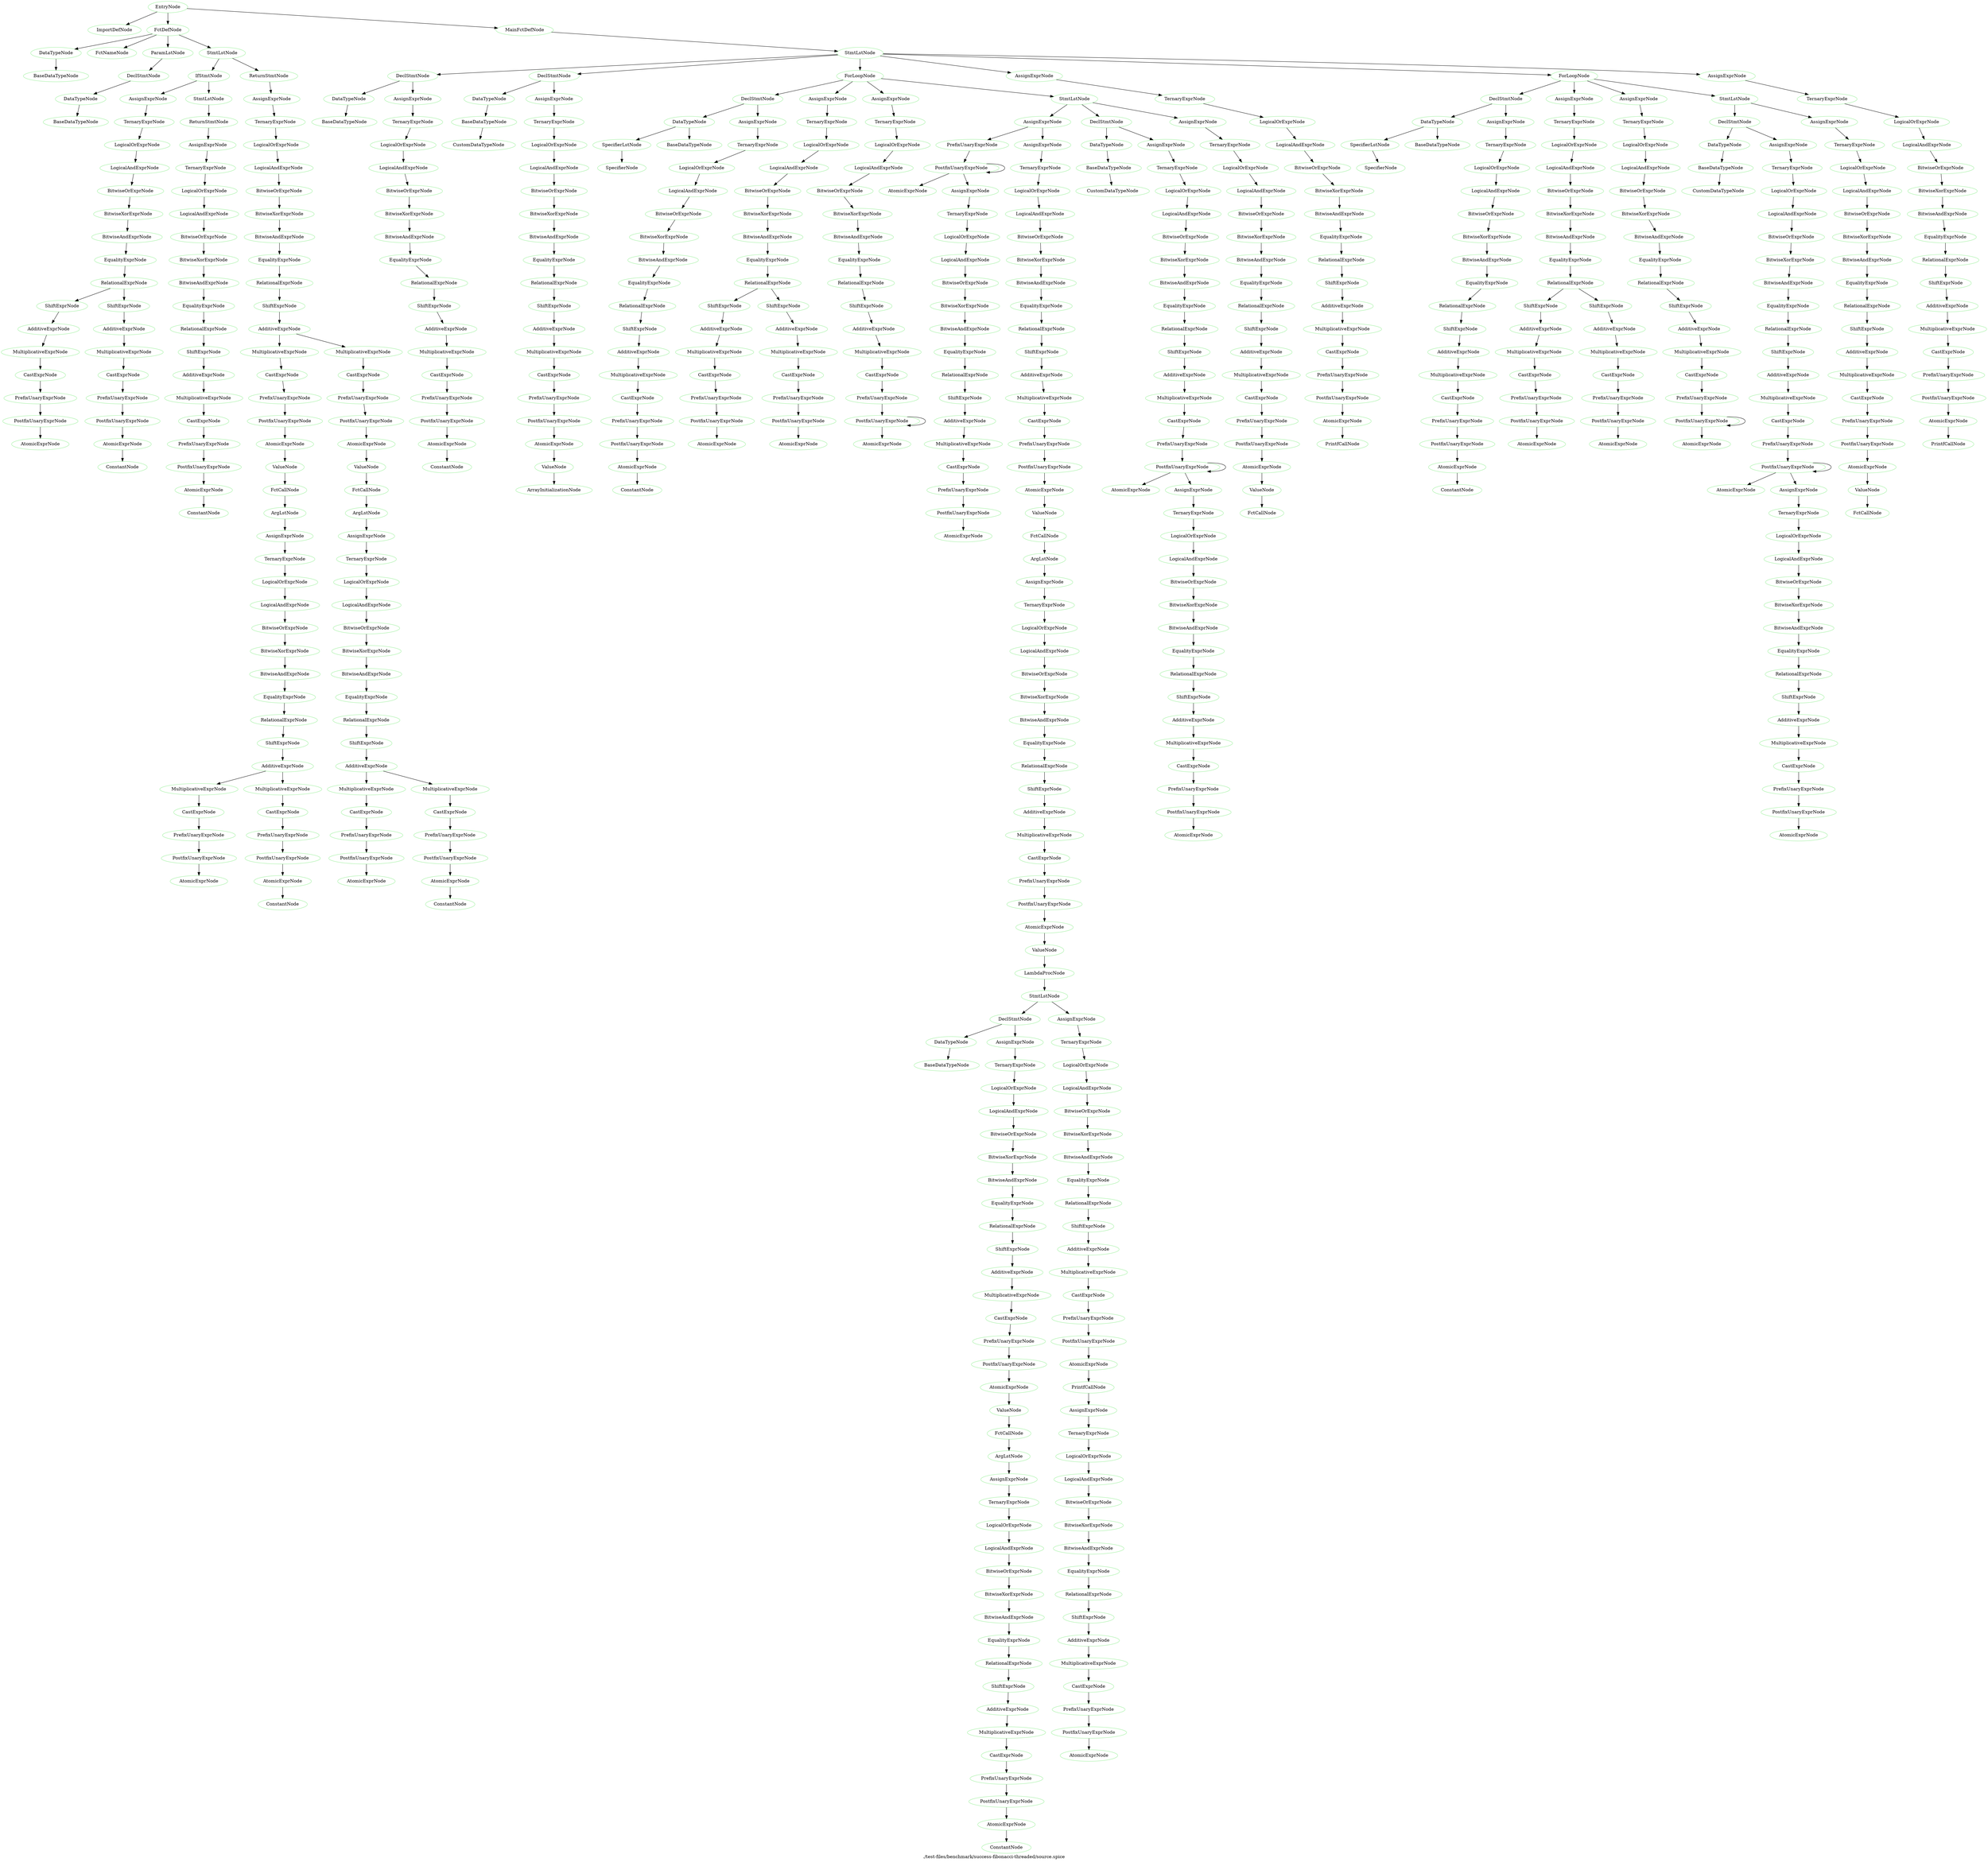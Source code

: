 digraph {
 rankdir="TB";
 label="./test-files/benchmark/success-fibonacci-threaded/source.spice";
 L1C1_EntryNode [color="lightgreen",label="EntryNode"];
 L1C1_ImportDefNode [color="lightgreen",label="ImportDefNode"];
 L1C1_EntryNode -> L1C1_ImportDefNode;
 L3C1_FctDefNode [color="lightgreen",label="FctDefNode"];
 L1C1_EntryNode -> L3C1_FctDefNode;
 L3C3_DataTypeNode [color="lightgreen",label="DataTypeNode"];
 L3C1_FctDefNode -> L3C3_DataTypeNode;
 L3C3_BaseDataTypeNode [color="lightgreen",label="BaseDataTypeNode"];
 L3C3_DataTypeNode -> L3C3_BaseDataTypeNode;
 L3C8_FctNameNode [color="lightgreen",label="FctNameNode"];
 L3C1_FctDefNode -> L3C8_FctNameNode;
 L3C12_ParamLstNode [color="lightgreen",label="ParamLstNode"];
 L3C1_FctDefNode -> L3C12_ParamLstNode;
 L3C12_DeclStmtNode [color="lightgreen",label="DeclStmtNode"];
 L3C12_ParamLstNode -> L3C12_DeclStmtNode;
 L3C12_DataTypeNode [color="lightgreen",label="DataTypeNode"];
 L3C12_DeclStmtNode -> L3C12_DataTypeNode;
 L3C12_BaseDataTypeNode [color="lightgreen",label="BaseDataTypeNode"];
 L3C12_DataTypeNode -> L3C12_BaseDataTypeNode;
 L3C19_StmtLstNode [color="lightgreen",label="StmtLstNode"];
 L3C1_FctDefNode -> L3C19_StmtLstNode;
 L4C5_IfStmtNode [color="lightgreen",label="IfStmtNode"];
 L3C19_StmtLstNode -> L4C5_IfStmtNode;
 L4C8_AssignExprNode [color="lightgreen",label="AssignExprNode"];
 L4C5_IfStmtNode -> L4C8_AssignExprNode;
 L4C8_TernaryExprNode [color="lightgreen",label="TernaryExprNode"];
 L4C8_AssignExprNode -> L4C8_TernaryExprNode;
 L4C8_LogicalOrExprNode [color="lightgreen",label="LogicalOrExprNode"];
 L4C8_TernaryExprNode -> L4C8_LogicalOrExprNode;
 L4C8_LogicalAndExprNode [color="lightgreen",label="LogicalAndExprNode"];
 L4C8_LogicalOrExprNode -> L4C8_LogicalAndExprNode;
 L4C8_BitwiseOrExprNode [color="lightgreen",label="BitwiseOrExprNode"];
 L4C8_LogicalAndExprNode -> L4C8_BitwiseOrExprNode;
 L4C8_BitwiseXorExprNode [color="lightgreen",label="BitwiseXorExprNode"];
 L4C8_BitwiseOrExprNode -> L4C8_BitwiseXorExprNode;
 L4C8_BitwiseAndExprNode [color="lightgreen",label="BitwiseAndExprNode"];
 L4C8_BitwiseXorExprNode -> L4C8_BitwiseAndExprNode;
 L4C8_EqualityExprNode [color="lightgreen",label="EqualityExprNode"];
 L4C8_BitwiseAndExprNode -> L4C8_EqualityExprNode;
 L4C8_RelationalExprNode [color="lightgreen",label="RelationalExprNode"];
 L4C8_EqualityExprNode -> L4C8_RelationalExprNode;
 L4C8_ShiftExprNode [color="lightgreen",label="ShiftExprNode"];
 L4C8_RelationalExprNode -> L4C8_ShiftExprNode;
 L4C8_AdditiveExprNode [color="lightgreen",label="AdditiveExprNode"];
 L4C8_ShiftExprNode -> L4C8_AdditiveExprNode;
 L4C8_MultiplicativeExprNode [color="lightgreen",label="MultiplicativeExprNode"];
 L4C8_AdditiveExprNode -> L4C8_MultiplicativeExprNode;
 L4C8_CastExprNode [color="lightgreen",label="CastExprNode"];
 L4C8_MultiplicativeExprNode -> L4C8_CastExprNode;
 L4C8_PrefixUnaryExprNode [color="lightgreen",label="PrefixUnaryExprNode"];
 L4C8_CastExprNode -> L4C8_PrefixUnaryExprNode;
 L4C8_PostfixUnaryExprNode [color="lightgreen",label="PostfixUnaryExprNode"];
 L4C8_PrefixUnaryExprNode -> L4C8_PostfixUnaryExprNode;
 L4C8_AtomicExprNode [color="lightgreen",label="AtomicExprNode"];
 L4C8_PostfixUnaryExprNode -> L4C8_AtomicExprNode;
 L4C13_ShiftExprNode [color="lightgreen",label="ShiftExprNode"];
 L4C8_RelationalExprNode -> L4C13_ShiftExprNode;
 L4C13_AdditiveExprNode [color="lightgreen",label="AdditiveExprNode"];
 L4C13_ShiftExprNode -> L4C13_AdditiveExprNode;
 L4C13_MultiplicativeExprNode [color="lightgreen",label="MultiplicativeExprNode"];
 L4C13_AdditiveExprNode -> L4C13_MultiplicativeExprNode;
 L4C13_CastExprNode [color="lightgreen",label="CastExprNode"];
 L4C13_MultiplicativeExprNode -> L4C13_CastExprNode;
 L4C13_PrefixUnaryExprNode [color="lightgreen",label="PrefixUnaryExprNode"];
 L4C13_CastExprNode -> L4C13_PrefixUnaryExprNode;
 L4C13_PostfixUnaryExprNode [color="lightgreen",label="PostfixUnaryExprNode"];
 L4C13_PrefixUnaryExprNode -> L4C13_PostfixUnaryExprNode;
 L4C13_AtomicExprNode [color="lightgreen",label="AtomicExprNode"];
 L4C13_PostfixUnaryExprNode -> L4C13_AtomicExprNode;
 L4C13_ConstantNode [color="lightgreen",label="ConstantNode"];
 L4C13_AtomicExprNode -> L4C13_ConstantNode;
 L4C15_StmtLstNode [color="lightgreen",label="StmtLstNode"];
 L4C5_IfStmtNode -> L4C15_StmtLstNode;
 L4C17_ReturnStmtNode [color="lightgreen",label="ReturnStmtNode"];
 L4C15_StmtLstNode -> L4C17_ReturnStmtNode;
 L4C24_AssignExprNode [color="lightgreen",label="AssignExprNode"];
 L4C17_ReturnStmtNode -> L4C24_AssignExprNode;
 L4C24_TernaryExprNode [color="lightgreen",label="TernaryExprNode"];
 L4C24_AssignExprNode -> L4C24_TernaryExprNode;
 L4C24_LogicalOrExprNode [color="lightgreen",label="LogicalOrExprNode"];
 L4C24_TernaryExprNode -> L4C24_LogicalOrExprNode;
 L4C24_LogicalAndExprNode [color="lightgreen",label="LogicalAndExprNode"];
 L4C24_LogicalOrExprNode -> L4C24_LogicalAndExprNode;
 L4C24_BitwiseOrExprNode [color="lightgreen",label="BitwiseOrExprNode"];
 L4C24_LogicalAndExprNode -> L4C24_BitwiseOrExprNode;
 L4C24_BitwiseXorExprNode [color="lightgreen",label="BitwiseXorExprNode"];
 L4C24_BitwiseOrExprNode -> L4C24_BitwiseXorExprNode;
 L4C24_BitwiseAndExprNode [color="lightgreen",label="BitwiseAndExprNode"];
 L4C24_BitwiseXorExprNode -> L4C24_BitwiseAndExprNode;
 L4C24_EqualityExprNode [color="lightgreen",label="EqualityExprNode"];
 L4C24_BitwiseAndExprNode -> L4C24_EqualityExprNode;
 L4C24_RelationalExprNode [color="lightgreen",label="RelationalExprNode"];
 L4C24_EqualityExprNode -> L4C24_RelationalExprNode;
 L4C24_ShiftExprNode [color="lightgreen",label="ShiftExprNode"];
 L4C24_RelationalExprNode -> L4C24_ShiftExprNode;
 L4C24_AdditiveExprNode [color="lightgreen",label="AdditiveExprNode"];
 L4C24_ShiftExprNode -> L4C24_AdditiveExprNode;
 L4C24_MultiplicativeExprNode [color="lightgreen",label="MultiplicativeExprNode"];
 L4C24_AdditiveExprNode -> L4C24_MultiplicativeExprNode;
 L4C24_CastExprNode [color="lightgreen",label="CastExprNode"];
 L4C24_MultiplicativeExprNode -> L4C24_CastExprNode;
 L4C24_PrefixUnaryExprNode [color="lightgreen",label="PrefixUnaryExprNode"];
 L4C24_CastExprNode -> L4C24_PrefixUnaryExprNode;
 L4C24_PostfixUnaryExprNode [color="lightgreen",label="PostfixUnaryExprNode"];
 L4C24_PrefixUnaryExprNode -> L4C24_PostfixUnaryExprNode;
 L4C24_AtomicExprNode [color="lightgreen",label="AtomicExprNode"];
 L4C24_PostfixUnaryExprNode -> L4C24_AtomicExprNode;
 L4C24_ConstantNode [color="lightgreen",label="ConstantNode"];
 L4C24_AtomicExprNode -> L4C24_ConstantNode;
 L5C5_ReturnStmtNode [color="lightgreen",label="ReturnStmtNode"];
 L3C19_StmtLstNode -> L5C5_ReturnStmtNode;
 L5C12_AssignExprNode [color="lightgreen",label="AssignExprNode"];
 L5C5_ReturnStmtNode -> L5C12_AssignExprNode;
 L5C12_TernaryExprNode [color="lightgreen",label="TernaryExprNode"];
 L5C12_AssignExprNode -> L5C12_TernaryExprNode;
 L5C12_LogicalOrExprNode [color="lightgreen",label="LogicalOrExprNode"];
 L5C12_TernaryExprNode -> L5C12_LogicalOrExprNode;
 L5C12_LogicalAndExprNode [color="lightgreen",label="LogicalAndExprNode"];
 L5C12_LogicalOrExprNode -> L5C12_LogicalAndExprNode;
 L5C12_BitwiseOrExprNode [color="lightgreen",label="BitwiseOrExprNode"];
 L5C12_LogicalAndExprNode -> L5C12_BitwiseOrExprNode;
 L5C12_BitwiseXorExprNode [color="lightgreen",label="BitwiseXorExprNode"];
 L5C12_BitwiseOrExprNode -> L5C12_BitwiseXorExprNode;
 L5C12_BitwiseAndExprNode [color="lightgreen",label="BitwiseAndExprNode"];
 L5C12_BitwiseXorExprNode -> L5C12_BitwiseAndExprNode;
 L5C12_EqualityExprNode [color="lightgreen",label="EqualityExprNode"];
 L5C12_BitwiseAndExprNode -> L5C12_EqualityExprNode;
 L5C12_RelationalExprNode [color="lightgreen",label="RelationalExprNode"];
 L5C12_EqualityExprNode -> L5C12_RelationalExprNode;
 L5C12_ShiftExprNode [color="lightgreen",label="ShiftExprNode"];
 L5C12_RelationalExprNode -> L5C12_ShiftExprNode;
 L5C12_AdditiveExprNode [color="lightgreen",label="AdditiveExprNode"];
 L5C12_ShiftExprNode -> L5C12_AdditiveExprNode;
 L5C12_MultiplicativeExprNode [color="lightgreen",label="MultiplicativeExprNode"];
 L5C12_AdditiveExprNode -> L5C12_MultiplicativeExprNode;
 L5C12_CastExprNode [color="lightgreen",label="CastExprNode"];
 L5C12_MultiplicativeExprNode -> L5C12_CastExprNode;
 L5C12_PrefixUnaryExprNode [color="lightgreen",label="PrefixUnaryExprNode"];
 L5C12_CastExprNode -> L5C12_PrefixUnaryExprNode;
 L5C12_PostfixUnaryExprNode [color="lightgreen",label="PostfixUnaryExprNode"];
 L5C12_PrefixUnaryExprNode -> L5C12_PostfixUnaryExprNode;
 L5C12_AtomicExprNode [color="lightgreen",label="AtomicExprNode"];
 L5C12_PostfixUnaryExprNode -> L5C12_AtomicExprNode;
 L5C12_ValueNode [color="lightgreen",label="ValueNode"];
 L5C12_AtomicExprNode -> L5C12_ValueNode;
 L5C12_FctCallNode [color="lightgreen",label="FctCallNode"];
 L5C12_ValueNode -> L5C12_FctCallNode;
 L5C16_ArgLstNode [color="lightgreen",label="ArgLstNode"];
 L5C12_FctCallNode -> L5C16_ArgLstNode;
 L5C16_AssignExprNode [color="lightgreen",label="AssignExprNode"];
 L5C16_ArgLstNode -> L5C16_AssignExprNode;
 L5C16_TernaryExprNode [color="lightgreen",label="TernaryExprNode"];
 L5C16_AssignExprNode -> L5C16_TernaryExprNode;
 L5C16_LogicalOrExprNode [color="lightgreen",label="LogicalOrExprNode"];
 L5C16_TernaryExprNode -> L5C16_LogicalOrExprNode;
 L5C16_LogicalAndExprNode [color="lightgreen",label="LogicalAndExprNode"];
 L5C16_LogicalOrExprNode -> L5C16_LogicalAndExprNode;
 L5C16_BitwiseOrExprNode [color="lightgreen",label="BitwiseOrExprNode"];
 L5C16_LogicalAndExprNode -> L5C16_BitwiseOrExprNode;
 L5C16_BitwiseXorExprNode [color="lightgreen",label="BitwiseXorExprNode"];
 L5C16_BitwiseOrExprNode -> L5C16_BitwiseXorExprNode;
 L5C16_BitwiseAndExprNode [color="lightgreen",label="BitwiseAndExprNode"];
 L5C16_BitwiseXorExprNode -> L5C16_BitwiseAndExprNode;
 L5C16_EqualityExprNode [color="lightgreen",label="EqualityExprNode"];
 L5C16_BitwiseAndExprNode -> L5C16_EqualityExprNode;
 L5C16_RelationalExprNode [color="lightgreen",label="RelationalExprNode"];
 L5C16_EqualityExprNode -> L5C16_RelationalExprNode;
 L5C16_ShiftExprNode [color="lightgreen",label="ShiftExprNode"];
 L5C16_RelationalExprNode -> L5C16_ShiftExprNode;
 L5C16_AdditiveExprNode [color="lightgreen",label="AdditiveExprNode"];
 L5C16_ShiftExprNode -> L5C16_AdditiveExprNode;
 L5C16_MultiplicativeExprNode [color="lightgreen",label="MultiplicativeExprNode"];
 L5C16_AdditiveExprNode -> L5C16_MultiplicativeExprNode;
 L5C16_CastExprNode [color="lightgreen",label="CastExprNode"];
 L5C16_MultiplicativeExprNode -> L5C16_CastExprNode;
 L5C16_PrefixUnaryExprNode [color="lightgreen",label="PrefixUnaryExprNode"];
 L5C16_CastExprNode -> L5C16_PrefixUnaryExprNode;
 L5C16_PostfixUnaryExprNode [color="lightgreen",label="PostfixUnaryExprNode"];
 L5C16_PrefixUnaryExprNode -> L5C16_PostfixUnaryExprNode;
 L5C16_AtomicExprNode [color="lightgreen",label="AtomicExprNode"];
 L5C16_PostfixUnaryExprNode -> L5C16_AtomicExprNode;
 L5C20_MultiplicativeExprNode [color="lightgreen",label="MultiplicativeExprNode"];
 L5C16_AdditiveExprNode -> L5C20_MultiplicativeExprNode;
 L5C20_CastExprNode [color="lightgreen",label="CastExprNode"];
 L5C20_MultiplicativeExprNode -> L5C20_CastExprNode;
 L5C20_PrefixUnaryExprNode [color="lightgreen",label="PrefixUnaryExprNode"];
 L5C20_CastExprNode -> L5C20_PrefixUnaryExprNode;
 L5C20_PostfixUnaryExprNode [color="lightgreen",label="PostfixUnaryExprNode"];
 L5C20_PrefixUnaryExprNode -> L5C20_PostfixUnaryExprNode;
 L5C20_AtomicExprNode [color="lightgreen",label="AtomicExprNode"];
 L5C20_PostfixUnaryExprNode -> L5C20_AtomicExprNode;
 L5C20_ConstantNode [color="lightgreen",label="ConstantNode"];
 L5C20_AtomicExprNode -> L5C20_ConstantNode;
 L5C25_MultiplicativeExprNode [color="lightgreen",label="MultiplicativeExprNode"];
 L5C12_AdditiveExprNode -> L5C25_MultiplicativeExprNode;
 L5C25_CastExprNode [color="lightgreen",label="CastExprNode"];
 L5C25_MultiplicativeExprNode -> L5C25_CastExprNode;
 L5C25_PrefixUnaryExprNode [color="lightgreen",label="PrefixUnaryExprNode"];
 L5C25_CastExprNode -> L5C25_PrefixUnaryExprNode;
 L5C25_PostfixUnaryExprNode [color="lightgreen",label="PostfixUnaryExprNode"];
 L5C25_PrefixUnaryExprNode -> L5C25_PostfixUnaryExprNode;
 L5C25_AtomicExprNode [color="lightgreen",label="AtomicExprNode"];
 L5C25_PostfixUnaryExprNode -> L5C25_AtomicExprNode;
 L5C25_ValueNode [color="lightgreen",label="ValueNode"];
 L5C25_AtomicExprNode -> L5C25_ValueNode;
 L5C25_FctCallNode [color="lightgreen",label="FctCallNode"];
 L5C25_ValueNode -> L5C25_FctCallNode;
 L5C29_ArgLstNode [color="lightgreen",label="ArgLstNode"];
 L5C25_FctCallNode -> L5C29_ArgLstNode;
 L5C29_AssignExprNode [color="lightgreen",label="AssignExprNode"];
 L5C29_ArgLstNode -> L5C29_AssignExprNode;
 L5C29_TernaryExprNode [color="lightgreen",label="TernaryExprNode"];
 L5C29_AssignExprNode -> L5C29_TernaryExprNode;
 L5C29_LogicalOrExprNode [color="lightgreen",label="LogicalOrExprNode"];
 L5C29_TernaryExprNode -> L5C29_LogicalOrExprNode;
 L5C29_LogicalAndExprNode [color="lightgreen",label="LogicalAndExprNode"];
 L5C29_LogicalOrExprNode -> L5C29_LogicalAndExprNode;
 L5C29_BitwiseOrExprNode [color="lightgreen",label="BitwiseOrExprNode"];
 L5C29_LogicalAndExprNode -> L5C29_BitwiseOrExprNode;
 L5C29_BitwiseXorExprNode [color="lightgreen",label="BitwiseXorExprNode"];
 L5C29_BitwiseOrExprNode -> L5C29_BitwiseXorExprNode;
 L5C29_BitwiseAndExprNode [color="lightgreen",label="BitwiseAndExprNode"];
 L5C29_BitwiseXorExprNode -> L5C29_BitwiseAndExprNode;
 L5C29_EqualityExprNode [color="lightgreen",label="EqualityExprNode"];
 L5C29_BitwiseAndExprNode -> L5C29_EqualityExprNode;
 L5C29_RelationalExprNode [color="lightgreen",label="RelationalExprNode"];
 L5C29_EqualityExprNode -> L5C29_RelationalExprNode;
 L5C29_ShiftExprNode [color="lightgreen",label="ShiftExprNode"];
 L5C29_RelationalExprNode -> L5C29_ShiftExprNode;
 L5C29_AdditiveExprNode [color="lightgreen",label="AdditiveExprNode"];
 L5C29_ShiftExprNode -> L5C29_AdditiveExprNode;
 L5C29_MultiplicativeExprNode [color="lightgreen",label="MultiplicativeExprNode"];
 L5C29_AdditiveExprNode -> L5C29_MultiplicativeExprNode;
 L5C29_CastExprNode [color="lightgreen",label="CastExprNode"];
 L5C29_MultiplicativeExprNode -> L5C29_CastExprNode;
 L5C29_PrefixUnaryExprNode [color="lightgreen",label="PrefixUnaryExprNode"];
 L5C29_CastExprNode -> L5C29_PrefixUnaryExprNode;
 L5C29_PostfixUnaryExprNode [color="lightgreen",label="PostfixUnaryExprNode"];
 L5C29_PrefixUnaryExprNode -> L5C29_PostfixUnaryExprNode;
 L5C29_AtomicExprNode [color="lightgreen",label="AtomicExprNode"];
 L5C29_PostfixUnaryExprNode -> L5C29_AtomicExprNode;
 L5C33_MultiplicativeExprNode [color="lightgreen",label="MultiplicativeExprNode"];
 L5C29_AdditiveExprNode -> L5C33_MultiplicativeExprNode;
 L5C33_CastExprNode [color="lightgreen",label="CastExprNode"];
 L5C33_MultiplicativeExprNode -> L5C33_CastExprNode;
 L5C33_PrefixUnaryExprNode [color="lightgreen",label="PrefixUnaryExprNode"];
 L5C33_CastExprNode -> L5C33_PrefixUnaryExprNode;
 L5C33_PostfixUnaryExprNode [color="lightgreen",label="PostfixUnaryExprNode"];
 L5C33_PrefixUnaryExprNode -> L5C33_PostfixUnaryExprNode;
 L5C33_AtomicExprNode [color="lightgreen",label="AtomicExprNode"];
 L5C33_PostfixUnaryExprNode -> L5C33_AtomicExprNode;
 L5C33_ConstantNode [color="lightgreen",label="ConstantNode"];
 L5C33_AtomicExprNode -> L5C33_ConstantNode;
 L8C1_MainFctDefNode [color="lightgreen",label="MainFctDefNode"];
 L1C1_EntryNode -> L8C1_MainFctDefNode;
 L8C15_StmtLstNode [color="lightgreen",label="StmtLstNode"];
 L8C1_MainFctDefNode -> L8C15_StmtLstNode;
 L9C5_DeclStmtNode [color="lightgreen",label="DeclStmtNode"];
 L8C15_StmtLstNode -> L9C5_DeclStmtNode;
 L9C5_DataTypeNode [color="lightgreen",label="DataTypeNode"];
 L9C5_DeclStmtNode -> L9C5_DataTypeNode;
 L9C5_BaseDataTypeNode [color="lightgreen",label="BaseDataTypeNode"];
 L9C5_DataTypeNode -> L9C5_BaseDataTypeNode;
 L9C23_AssignExprNode [color="lightgreen",label="AssignExprNode"];
 L9C5_DeclStmtNode -> L9C23_AssignExprNode;
 L9C23_TernaryExprNode [color="lightgreen",label="TernaryExprNode"];
 L9C23_AssignExprNode -> L9C23_TernaryExprNode;
 L9C23_LogicalOrExprNode [color="lightgreen",label="LogicalOrExprNode"];
 L9C23_TernaryExprNode -> L9C23_LogicalOrExprNode;
 L9C23_LogicalAndExprNode [color="lightgreen",label="LogicalAndExprNode"];
 L9C23_LogicalOrExprNode -> L9C23_LogicalAndExprNode;
 L9C23_BitwiseOrExprNode [color="lightgreen",label="BitwiseOrExprNode"];
 L9C23_LogicalAndExprNode -> L9C23_BitwiseOrExprNode;
 L9C23_BitwiseXorExprNode [color="lightgreen",label="BitwiseXorExprNode"];
 L9C23_BitwiseOrExprNode -> L9C23_BitwiseXorExprNode;
 L9C23_BitwiseAndExprNode [color="lightgreen",label="BitwiseAndExprNode"];
 L9C23_BitwiseXorExprNode -> L9C23_BitwiseAndExprNode;
 L9C23_EqualityExprNode [color="lightgreen",label="EqualityExprNode"];
 L9C23_BitwiseAndExprNode -> L9C23_EqualityExprNode;
 L9C23_RelationalExprNode [color="lightgreen",label="RelationalExprNode"];
 L9C23_EqualityExprNode -> L9C23_RelationalExprNode;
 L9C23_ShiftExprNode [color="lightgreen",label="ShiftExprNode"];
 L9C23_RelationalExprNode -> L9C23_ShiftExprNode;
 L9C23_AdditiveExprNode [color="lightgreen",label="AdditiveExprNode"];
 L9C23_ShiftExprNode -> L9C23_AdditiveExprNode;
 L9C23_MultiplicativeExprNode [color="lightgreen",label="MultiplicativeExprNode"];
 L9C23_AdditiveExprNode -> L9C23_MultiplicativeExprNode;
 L9C23_CastExprNode [color="lightgreen",label="CastExprNode"];
 L9C23_MultiplicativeExprNode -> L9C23_CastExprNode;
 L9C23_PrefixUnaryExprNode [color="lightgreen",label="PrefixUnaryExprNode"];
 L9C23_CastExprNode -> L9C23_PrefixUnaryExprNode;
 L9C23_PostfixUnaryExprNode [color="lightgreen",label="PostfixUnaryExprNode"];
 L9C23_PrefixUnaryExprNode -> L9C23_PostfixUnaryExprNode;
 L9C23_AtomicExprNode [color="lightgreen",label="AtomicExprNode"];
 L9C23_PostfixUnaryExprNode -> L9C23_AtomicExprNode;
 L9C23_ConstantNode [color="lightgreen",label="ConstantNode"];
 L9C23_AtomicExprNode -> L9C23_ConstantNode;
 L10C5_DeclStmtNode [color="lightgreen",label="DeclStmtNode"];
 L8C15_StmtLstNode -> L10C5_DeclStmtNode;
 L10C5_DataTypeNode [color="lightgreen",label="DataTypeNode"];
 L10C5_DeclStmtNode -> L10C5_DataTypeNode;
 L10C5_BaseDataTypeNode [color="lightgreen",label="BaseDataTypeNode"];
 L10C5_DataTypeNode -> L10C5_BaseDataTypeNode;
 L10C5_CustomDataTypeNode [color="lightgreen",label="CustomDataTypeNode"];
 L10C5_BaseDataTypeNode -> L10C5_CustomDataTypeNode;
 L10C25_AssignExprNode [color="lightgreen",label="AssignExprNode"];
 L10C5_DeclStmtNode -> L10C25_AssignExprNode;
 L10C25_TernaryExprNode [color="lightgreen",label="TernaryExprNode"];
 L10C25_AssignExprNode -> L10C25_TernaryExprNode;
 L10C25_LogicalOrExprNode [color="lightgreen",label="LogicalOrExprNode"];
 L10C25_TernaryExprNode -> L10C25_LogicalOrExprNode;
 L10C25_LogicalAndExprNode [color="lightgreen",label="LogicalAndExprNode"];
 L10C25_LogicalOrExprNode -> L10C25_LogicalAndExprNode;
 L10C25_BitwiseOrExprNode [color="lightgreen",label="BitwiseOrExprNode"];
 L10C25_LogicalAndExprNode -> L10C25_BitwiseOrExprNode;
 L10C25_BitwiseXorExprNode [color="lightgreen",label="BitwiseXorExprNode"];
 L10C25_BitwiseOrExprNode -> L10C25_BitwiseXorExprNode;
 L10C25_BitwiseAndExprNode [color="lightgreen",label="BitwiseAndExprNode"];
 L10C25_BitwiseXorExprNode -> L10C25_BitwiseAndExprNode;
 L10C25_EqualityExprNode [color="lightgreen",label="EqualityExprNode"];
 L10C25_BitwiseAndExprNode -> L10C25_EqualityExprNode;
 L10C25_RelationalExprNode [color="lightgreen",label="RelationalExprNode"];
 L10C25_EqualityExprNode -> L10C25_RelationalExprNode;
 L10C25_ShiftExprNode [color="lightgreen",label="ShiftExprNode"];
 L10C25_RelationalExprNode -> L10C25_ShiftExprNode;
 L10C25_AdditiveExprNode [color="lightgreen",label="AdditiveExprNode"];
 L10C25_ShiftExprNode -> L10C25_AdditiveExprNode;
 L10C25_MultiplicativeExprNode [color="lightgreen",label="MultiplicativeExprNode"];
 L10C25_AdditiveExprNode -> L10C25_MultiplicativeExprNode;
 L10C25_CastExprNode [color="lightgreen",label="CastExprNode"];
 L10C25_MultiplicativeExprNode -> L10C25_CastExprNode;
 L10C25_PrefixUnaryExprNode [color="lightgreen",label="PrefixUnaryExprNode"];
 L10C25_CastExprNode -> L10C25_PrefixUnaryExprNode;
 L10C25_PostfixUnaryExprNode [color="lightgreen",label="PostfixUnaryExprNode"];
 L10C25_PrefixUnaryExprNode -> L10C25_PostfixUnaryExprNode;
 L10C25_AtomicExprNode [color="lightgreen",label="AtomicExprNode"];
 L10C25_PostfixUnaryExprNode -> L10C25_AtomicExprNode;
 L10C25_ValueNode [color="lightgreen",label="ValueNode"];
 L10C25_AtomicExprNode -> L10C25_ValueNode;
 L10C25_ArrayInitializationNode [color="lightgreen",label="ArrayInitializationNode"];
 L10C25_ValueNode -> L10C25_ArrayInitializationNode;
 L11C5_ForLoopNode [color="lightgreen",label="ForLoopNode"];
 L8C15_StmtLstNode -> L11C5_ForLoopNode;
 L11C9_DeclStmtNode [color="lightgreen",label="DeclStmtNode"];
 L11C5_ForLoopNode -> L11C9_DeclStmtNode;
 L11C9_DataTypeNode [color="lightgreen",label="DataTypeNode"];
 L11C9_DeclStmtNode -> L11C9_DataTypeNode;
 L11C9_SpecifierLstNode [color="lightgreen",label="SpecifierLstNode"];
 L11C9_DataTypeNode -> L11C9_SpecifierLstNode;
 L11C9_SpecifierNode [color="lightgreen",label="SpecifierNode"];
 L11C9_SpecifierLstNode -> L11C9_SpecifierNode;
 L11C18_BaseDataTypeNode [color="lightgreen",label="BaseDataTypeNode"];
 L11C9_DataTypeNode -> L11C18_BaseDataTypeNode;
 L11C26_AssignExprNode [color="lightgreen",label="AssignExprNode"];
 L11C9_DeclStmtNode -> L11C26_AssignExprNode;
 L11C26_TernaryExprNode [color="lightgreen",label="TernaryExprNode"];
 L11C26_AssignExprNode -> L11C26_TernaryExprNode;
 L11C26_LogicalOrExprNode [color="lightgreen",label="LogicalOrExprNode"];
 L11C26_TernaryExprNode -> L11C26_LogicalOrExprNode;
 L11C26_LogicalAndExprNode [color="lightgreen",label="LogicalAndExprNode"];
 L11C26_LogicalOrExprNode -> L11C26_LogicalAndExprNode;
 L11C26_BitwiseOrExprNode [color="lightgreen",label="BitwiseOrExprNode"];
 L11C26_LogicalAndExprNode -> L11C26_BitwiseOrExprNode;
 L11C26_BitwiseXorExprNode [color="lightgreen",label="BitwiseXorExprNode"];
 L11C26_BitwiseOrExprNode -> L11C26_BitwiseXorExprNode;
 L11C26_BitwiseAndExprNode [color="lightgreen",label="BitwiseAndExprNode"];
 L11C26_BitwiseXorExprNode -> L11C26_BitwiseAndExprNode;
 L11C26_EqualityExprNode [color="lightgreen",label="EqualityExprNode"];
 L11C26_BitwiseAndExprNode -> L11C26_EqualityExprNode;
 L11C26_RelationalExprNode [color="lightgreen",label="RelationalExprNode"];
 L11C26_EqualityExprNode -> L11C26_RelationalExprNode;
 L11C26_ShiftExprNode [color="lightgreen",label="ShiftExprNode"];
 L11C26_RelationalExprNode -> L11C26_ShiftExprNode;
 L11C26_AdditiveExprNode [color="lightgreen",label="AdditiveExprNode"];
 L11C26_ShiftExprNode -> L11C26_AdditiveExprNode;
 L11C26_MultiplicativeExprNode [color="lightgreen",label="MultiplicativeExprNode"];
 L11C26_AdditiveExprNode -> L11C26_MultiplicativeExprNode;
 L11C26_CastExprNode [color="lightgreen",label="CastExprNode"];
 L11C26_MultiplicativeExprNode -> L11C26_CastExprNode;
 L11C26_PrefixUnaryExprNode [color="lightgreen",label="PrefixUnaryExprNode"];
 L11C26_CastExprNode -> L11C26_PrefixUnaryExprNode;
 L11C26_PostfixUnaryExprNode [color="lightgreen",label="PostfixUnaryExprNode"];
 L11C26_PrefixUnaryExprNode -> L11C26_PostfixUnaryExprNode;
 L11C26_AtomicExprNode [color="lightgreen",label="AtomicExprNode"];
 L11C26_PostfixUnaryExprNode -> L11C26_AtomicExprNode;
 L11C26_ConstantNode [color="lightgreen",label="ConstantNode"];
 L11C26_AtomicExprNode -> L11C26_ConstantNode;
 L11C29_AssignExprNode [color="lightgreen",label="AssignExprNode"];
 L11C5_ForLoopNode -> L11C29_AssignExprNode;
 L11C29_TernaryExprNode [color="lightgreen",label="TernaryExprNode"];
 L11C29_AssignExprNode -> L11C29_TernaryExprNode;
 L11C29_LogicalOrExprNode [color="lightgreen",label="LogicalOrExprNode"];
 L11C29_TernaryExprNode -> L11C29_LogicalOrExprNode;
 L11C29_LogicalAndExprNode [color="lightgreen",label="LogicalAndExprNode"];
 L11C29_LogicalOrExprNode -> L11C29_LogicalAndExprNode;
 L11C29_BitwiseOrExprNode [color="lightgreen",label="BitwiseOrExprNode"];
 L11C29_LogicalAndExprNode -> L11C29_BitwiseOrExprNode;
 L11C29_BitwiseXorExprNode [color="lightgreen",label="BitwiseXorExprNode"];
 L11C29_BitwiseOrExprNode -> L11C29_BitwiseXorExprNode;
 L11C29_BitwiseAndExprNode [color="lightgreen",label="BitwiseAndExprNode"];
 L11C29_BitwiseXorExprNode -> L11C29_BitwiseAndExprNode;
 L11C29_EqualityExprNode [color="lightgreen",label="EqualityExprNode"];
 L11C29_BitwiseAndExprNode -> L11C29_EqualityExprNode;
 L11C29_RelationalExprNode [color="lightgreen",label="RelationalExprNode"];
 L11C29_EqualityExprNode -> L11C29_RelationalExprNode;
 L11C29_ShiftExprNode [color="lightgreen",label="ShiftExprNode"];
 L11C29_RelationalExprNode -> L11C29_ShiftExprNode;
 L11C29_AdditiveExprNode [color="lightgreen",label="AdditiveExprNode"];
 L11C29_ShiftExprNode -> L11C29_AdditiveExprNode;
 L11C29_MultiplicativeExprNode [color="lightgreen",label="MultiplicativeExprNode"];
 L11C29_AdditiveExprNode -> L11C29_MultiplicativeExprNode;
 L11C29_CastExprNode [color="lightgreen",label="CastExprNode"];
 L11C29_MultiplicativeExprNode -> L11C29_CastExprNode;
 L11C29_PrefixUnaryExprNode [color="lightgreen",label="PrefixUnaryExprNode"];
 L11C29_CastExprNode -> L11C29_PrefixUnaryExprNode;
 L11C29_PostfixUnaryExprNode [color="lightgreen",label="PostfixUnaryExprNode"];
 L11C29_PrefixUnaryExprNode -> L11C29_PostfixUnaryExprNode;
 L11C29_AtomicExprNode [color="lightgreen",label="AtomicExprNode"];
 L11C29_PostfixUnaryExprNode -> L11C29_AtomicExprNode;
 L11C33_ShiftExprNode [color="lightgreen",label="ShiftExprNode"];
 L11C29_RelationalExprNode -> L11C33_ShiftExprNode;
 L11C33_AdditiveExprNode [color="lightgreen",label="AdditiveExprNode"];
 L11C33_ShiftExprNode -> L11C33_AdditiveExprNode;
 L11C33_MultiplicativeExprNode [color="lightgreen",label="MultiplicativeExprNode"];
 L11C33_AdditiveExprNode -> L11C33_MultiplicativeExprNode;
 L11C33_CastExprNode [color="lightgreen",label="CastExprNode"];
 L11C33_MultiplicativeExprNode -> L11C33_CastExprNode;
 L11C33_PrefixUnaryExprNode [color="lightgreen",label="PrefixUnaryExprNode"];
 L11C33_CastExprNode -> L11C33_PrefixUnaryExprNode;
 L11C33_PostfixUnaryExprNode [color="lightgreen",label="PostfixUnaryExprNode"];
 L11C33_PrefixUnaryExprNode -> L11C33_PostfixUnaryExprNode;
 L11C33_AtomicExprNode [color="lightgreen",label="AtomicExprNode"];
 L11C33_PostfixUnaryExprNode -> L11C33_AtomicExprNode;
 L11C46_AssignExprNode [color="lightgreen",label="AssignExprNode"];
 L11C5_ForLoopNode -> L11C46_AssignExprNode;
 L11C46_TernaryExprNode [color="lightgreen",label="TernaryExprNode"];
 L11C46_AssignExprNode -> L11C46_TernaryExprNode;
 L11C46_LogicalOrExprNode [color="lightgreen",label="LogicalOrExprNode"];
 L11C46_TernaryExprNode -> L11C46_LogicalOrExprNode;
 L11C46_LogicalAndExprNode [color="lightgreen",label="LogicalAndExprNode"];
 L11C46_LogicalOrExprNode -> L11C46_LogicalAndExprNode;
 L11C46_BitwiseOrExprNode [color="lightgreen",label="BitwiseOrExprNode"];
 L11C46_LogicalAndExprNode -> L11C46_BitwiseOrExprNode;
 L11C46_BitwiseXorExprNode [color="lightgreen",label="BitwiseXorExprNode"];
 L11C46_BitwiseOrExprNode -> L11C46_BitwiseXorExprNode;
 L11C46_BitwiseAndExprNode [color="lightgreen",label="BitwiseAndExprNode"];
 L11C46_BitwiseXorExprNode -> L11C46_BitwiseAndExprNode;
 L11C46_EqualityExprNode [color="lightgreen",label="EqualityExprNode"];
 L11C46_BitwiseAndExprNode -> L11C46_EqualityExprNode;
 L11C46_RelationalExprNode [color="lightgreen",label="RelationalExprNode"];
 L11C46_EqualityExprNode -> L11C46_RelationalExprNode;
 L11C46_ShiftExprNode [color="lightgreen",label="ShiftExprNode"];
 L11C46_RelationalExprNode -> L11C46_ShiftExprNode;
 L11C46_AdditiveExprNode [color="lightgreen",label="AdditiveExprNode"];
 L11C46_ShiftExprNode -> L11C46_AdditiveExprNode;
 L11C46_MultiplicativeExprNode [color="lightgreen",label="MultiplicativeExprNode"];
 L11C46_AdditiveExprNode -> L11C46_MultiplicativeExprNode;
 L11C46_CastExprNode [color="lightgreen",label="CastExprNode"];
 L11C46_MultiplicativeExprNode -> L11C46_CastExprNode;
 L11C46_PrefixUnaryExprNode [color="lightgreen",label="PrefixUnaryExprNode"];
 L11C46_CastExprNode -> L11C46_PrefixUnaryExprNode;
 L11C46_PostfixUnaryExprNode [color="lightgreen",label="PostfixUnaryExprNode"];
 L11C46_PrefixUnaryExprNode -> L11C46_PostfixUnaryExprNode;
 L11C46_PostfixUnaryExprNode [color="lightgreen",label="PostfixUnaryExprNode"];
 L11C46_PostfixUnaryExprNode -> L11C46_PostfixUnaryExprNode;
 L11C46_AtomicExprNode [color="lightgreen",label="AtomicExprNode"];
 L11C46_PostfixUnaryExprNode -> L11C46_AtomicExprNode;
 L11C50_StmtLstNode [color="lightgreen",label="StmtLstNode"];
 L11C5_ForLoopNode -> L11C50_StmtLstNode;
 L12C9_AssignExprNode [color="lightgreen",label="AssignExprNode"];
 L11C50_StmtLstNode -> L12C9_AssignExprNode;
 L12C9_PrefixUnaryExprNode [color="lightgreen",label="PrefixUnaryExprNode"];
 L12C9_AssignExprNode -> L12C9_PrefixUnaryExprNode;
 L12C9_PostfixUnaryExprNode [color="lightgreen",label="PostfixUnaryExprNode"];
 L12C9_PrefixUnaryExprNode -> L12C9_PostfixUnaryExprNode;
 L12C9_PostfixUnaryExprNode [color="lightgreen",label="PostfixUnaryExprNode"];
 L12C9_PostfixUnaryExprNode -> L12C9_PostfixUnaryExprNode;
 L12C9_AtomicExprNode [color="lightgreen",label="AtomicExprNode"];
 L12C9_PostfixUnaryExprNode -> L12C9_AtomicExprNode;
 L12C17_AssignExprNode [color="lightgreen",label="AssignExprNode"];
 L12C9_PostfixUnaryExprNode -> L12C17_AssignExprNode;
 L12C17_TernaryExprNode [color="lightgreen",label="TernaryExprNode"];
 L12C17_AssignExprNode -> L12C17_TernaryExprNode;
 L12C17_LogicalOrExprNode [color="lightgreen",label="LogicalOrExprNode"];
 L12C17_TernaryExprNode -> L12C17_LogicalOrExprNode;
 L12C17_LogicalAndExprNode [color="lightgreen",label="LogicalAndExprNode"];
 L12C17_LogicalOrExprNode -> L12C17_LogicalAndExprNode;
 L12C17_BitwiseOrExprNode [color="lightgreen",label="BitwiseOrExprNode"];
 L12C17_LogicalAndExprNode -> L12C17_BitwiseOrExprNode;
 L12C17_BitwiseXorExprNode [color="lightgreen",label="BitwiseXorExprNode"];
 L12C17_BitwiseOrExprNode -> L12C17_BitwiseXorExprNode;
 L12C17_BitwiseAndExprNode [color="lightgreen",label="BitwiseAndExprNode"];
 L12C17_BitwiseXorExprNode -> L12C17_BitwiseAndExprNode;
 L12C17_EqualityExprNode [color="lightgreen",label="EqualityExprNode"];
 L12C17_BitwiseAndExprNode -> L12C17_EqualityExprNode;
 L12C17_RelationalExprNode [color="lightgreen",label="RelationalExprNode"];
 L12C17_EqualityExprNode -> L12C17_RelationalExprNode;
 L12C17_ShiftExprNode [color="lightgreen",label="ShiftExprNode"];
 L12C17_RelationalExprNode -> L12C17_ShiftExprNode;
 L12C17_AdditiveExprNode [color="lightgreen",label="AdditiveExprNode"];
 L12C17_ShiftExprNode -> L12C17_AdditiveExprNode;
 L12C17_MultiplicativeExprNode [color="lightgreen",label="MultiplicativeExprNode"];
 L12C17_AdditiveExprNode -> L12C17_MultiplicativeExprNode;
 L12C17_CastExprNode [color="lightgreen",label="CastExprNode"];
 L12C17_MultiplicativeExprNode -> L12C17_CastExprNode;
 L12C17_PrefixUnaryExprNode [color="lightgreen",label="PrefixUnaryExprNode"];
 L12C17_CastExprNode -> L12C17_PrefixUnaryExprNode;
 L12C17_PostfixUnaryExprNode [color="lightgreen",label="PostfixUnaryExprNode"];
 L12C17_PrefixUnaryExprNode -> L12C17_PostfixUnaryExprNode;
 L12C17_AtomicExprNode [color="lightgreen",label="AtomicExprNode"];
 L12C17_PostfixUnaryExprNode -> L12C17_AtomicExprNode;
 L12C22_AssignExprNode [color="lightgreen",label="AssignExprNode"];
 L12C9_AssignExprNode -> L12C22_AssignExprNode;
 L12C22_TernaryExprNode [color="lightgreen",label="TernaryExprNode"];
 L12C22_AssignExprNode -> L12C22_TernaryExprNode;
 L12C22_LogicalOrExprNode [color="lightgreen",label="LogicalOrExprNode"];
 L12C22_TernaryExprNode -> L12C22_LogicalOrExprNode;
 L12C22_LogicalAndExprNode [color="lightgreen",label="LogicalAndExprNode"];
 L12C22_LogicalOrExprNode -> L12C22_LogicalAndExprNode;
 L12C22_BitwiseOrExprNode [color="lightgreen",label="BitwiseOrExprNode"];
 L12C22_LogicalAndExprNode -> L12C22_BitwiseOrExprNode;
 L12C22_BitwiseXorExprNode [color="lightgreen",label="BitwiseXorExprNode"];
 L12C22_BitwiseOrExprNode -> L12C22_BitwiseXorExprNode;
 L12C22_BitwiseAndExprNode [color="lightgreen",label="BitwiseAndExprNode"];
 L12C22_BitwiseXorExprNode -> L12C22_BitwiseAndExprNode;
 L12C22_EqualityExprNode [color="lightgreen",label="EqualityExprNode"];
 L12C22_BitwiseAndExprNode -> L12C22_EqualityExprNode;
 L12C22_RelationalExprNode [color="lightgreen",label="RelationalExprNode"];
 L12C22_EqualityExprNode -> L12C22_RelationalExprNode;
 L12C22_ShiftExprNode [color="lightgreen",label="ShiftExprNode"];
 L12C22_RelationalExprNode -> L12C22_ShiftExprNode;
 L12C22_AdditiveExprNode [color="lightgreen",label="AdditiveExprNode"];
 L12C22_ShiftExprNode -> L12C22_AdditiveExprNode;
 L12C22_MultiplicativeExprNode [color="lightgreen",label="MultiplicativeExprNode"];
 L12C22_AdditiveExprNode -> L12C22_MultiplicativeExprNode;
 L12C22_CastExprNode [color="lightgreen",label="CastExprNode"];
 L12C22_MultiplicativeExprNode -> L12C22_CastExprNode;
 L12C22_PrefixUnaryExprNode [color="lightgreen",label="PrefixUnaryExprNode"];
 L12C22_CastExprNode -> L12C22_PrefixUnaryExprNode;
 L12C22_PostfixUnaryExprNode [color="lightgreen",label="PostfixUnaryExprNode"];
 L12C22_PrefixUnaryExprNode -> L12C22_PostfixUnaryExprNode;
 L12C22_AtomicExprNode [color="lightgreen",label="AtomicExprNode"];
 L12C22_PostfixUnaryExprNode -> L12C22_AtomicExprNode;
 L12C22_ValueNode [color="lightgreen",label="ValueNode"];
 L12C22_AtomicExprNode -> L12C22_ValueNode;
 L12C22_FctCallNode [color="lightgreen",label="FctCallNode"];
 L12C22_ValueNode -> L12C22_FctCallNode;
 L12C29_ArgLstNode [color="lightgreen",label="ArgLstNode"];
 L12C22_FctCallNode -> L12C29_ArgLstNode;
 L12C29_AssignExprNode [color="lightgreen",label="AssignExprNode"];
 L12C29_ArgLstNode -> L12C29_AssignExprNode;
 L12C29_TernaryExprNode [color="lightgreen",label="TernaryExprNode"];
 L12C29_AssignExprNode -> L12C29_TernaryExprNode;
 L12C29_LogicalOrExprNode [color="lightgreen",label="LogicalOrExprNode"];
 L12C29_TernaryExprNode -> L12C29_LogicalOrExprNode;
 L12C29_LogicalAndExprNode [color="lightgreen",label="LogicalAndExprNode"];
 L12C29_LogicalOrExprNode -> L12C29_LogicalAndExprNode;
 L12C29_BitwiseOrExprNode [color="lightgreen",label="BitwiseOrExprNode"];
 L12C29_LogicalAndExprNode -> L12C29_BitwiseOrExprNode;
 L12C29_BitwiseXorExprNode [color="lightgreen",label="BitwiseXorExprNode"];
 L12C29_BitwiseOrExprNode -> L12C29_BitwiseXorExprNode;
 L12C29_BitwiseAndExprNode [color="lightgreen",label="BitwiseAndExprNode"];
 L12C29_BitwiseXorExprNode -> L12C29_BitwiseAndExprNode;
 L12C29_EqualityExprNode [color="lightgreen",label="EqualityExprNode"];
 L12C29_BitwiseAndExprNode -> L12C29_EqualityExprNode;
 L12C29_RelationalExprNode [color="lightgreen",label="RelationalExprNode"];
 L12C29_EqualityExprNode -> L12C29_RelationalExprNode;
 L12C29_ShiftExprNode [color="lightgreen",label="ShiftExprNode"];
 L12C29_RelationalExprNode -> L12C29_ShiftExprNode;
 L12C29_AdditiveExprNode [color="lightgreen",label="AdditiveExprNode"];
 L12C29_ShiftExprNode -> L12C29_AdditiveExprNode;
 L12C29_MultiplicativeExprNode [color="lightgreen",label="MultiplicativeExprNode"];
 L12C29_AdditiveExprNode -> L12C29_MultiplicativeExprNode;
 L12C29_CastExprNode [color="lightgreen",label="CastExprNode"];
 L12C29_MultiplicativeExprNode -> L12C29_CastExprNode;
 L12C29_PrefixUnaryExprNode [color="lightgreen",label="PrefixUnaryExprNode"];
 L12C29_CastExprNode -> L12C29_PrefixUnaryExprNode;
 L12C29_PostfixUnaryExprNode [color="lightgreen",label="PostfixUnaryExprNode"];
 L12C29_PrefixUnaryExprNode -> L12C29_PostfixUnaryExprNode;
 L12C29_AtomicExprNode [color="lightgreen",label="AtomicExprNode"];
 L12C29_PostfixUnaryExprNode -> L12C29_AtomicExprNode;
 L12C29_ValueNode [color="lightgreen",label="ValueNode"];
 L12C29_AtomicExprNode -> L12C29_ValueNode;
 L12C29_LambdaProcNode [color="lightgreen",label="LambdaProcNode"];
 L12C29_ValueNode -> L12C29_LambdaProcNode;
 L12C33_StmtLstNode [color="lightgreen",label="StmtLstNode"];
 L12C29_LambdaProcNode -> L12C33_StmtLstNode;
 L13C13_DeclStmtNode [color="lightgreen",label="DeclStmtNode"];
 L12C33_StmtLstNode -> L13C13_DeclStmtNode;
 L13C13_DataTypeNode [color="lightgreen",label="DataTypeNode"];
 L13C13_DeclStmtNode -> L13C13_DataTypeNode;
 L13C13_BaseDataTypeNode [color="lightgreen",label="BaseDataTypeNode"];
 L13C13_DataTypeNode -> L13C13_BaseDataTypeNode;
 L13C23_AssignExprNode [color="lightgreen",label="AssignExprNode"];
 L13C13_DeclStmtNode -> L13C23_AssignExprNode;
 L13C23_TernaryExprNode [color="lightgreen",label="TernaryExprNode"];
 L13C23_AssignExprNode -> L13C23_TernaryExprNode;
 L13C23_LogicalOrExprNode [color="lightgreen",label="LogicalOrExprNode"];
 L13C23_TernaryExprNode -> L13C23_LogicalOrExprNode;
 L13C23_LogicalAndExprNode [color="lightgreen",label="LogicalAndExprNode"];
 L13C23_LogicalOrExprNode -> L13C23_LogicalAndExprNode;
 L13C23_BitwiseOrExprNode [color="lightgreen",label="BitwiseOrExprNode"];
 L13C23_LogicalAndExprNode -> L13C23_BitwiseOrExprNode;
 L13C23_BitwiseXorExprNode [color="lightgreen",label="BitwiseXorExprNode"];
 L13C23_BitwiseOrExprNode -> L13C23_BitwiseXorExprNode;
 L13C23_BitwiseAndExprNode [color="lightgreen",label="BitwiseAndExprNode"];
 L13C23_BitwiseXorExprNode -> L13C23_BitwiseAndExprNode;
 L13C23_EqualityExprNode [color="lightgreen",label="EqualityExprNode"];
 L13C23_BitwiseAndExprNode -> L13C23_EqualityExprNode;
 L13C23_RelationalExprNode [color="lightgreen",label="RelationalExprNode"];
 L13C23_EqualityExprNode -> L13C23_RelationalExprNode;
 L13C23_ShiftExprNode [color="lightgreen",label="ShiftExprNode"];
 L13C23_RelationalExprNode -> L13C23_ShiftExprNode;
 L13C23_AdditiveExprNode [color="lightgreen",label="AdditiveExprNode"];
 L13C23_ShiftExprNode -> L13C23_AdditiveExprNode;
 L13C23_MultiplicativeExprNode [color="lightgreen",label="MultiplicativeExprNode"];
 L13C23_AdditiveExprNode -> L13C23_MultiplicativeExprNode;
 L13C23_CastExprNode [color="lightgreen",label="CastExprNode"];
 L13C23_MultiplicativeExprNode -> L13C23_CastExprNode;
 L13C23_PrefixUnaryExprNode [color="lightgreen",label="PrefixUnaryExprNode"];
 L13C23_CastExprNode -> L13C23_PrefixUnaryExprNode;
 L13C23_PostfixUnaryExprNode [color="lightgreen",label="PostfixUnaryExprNode"];
 L13C23_PrefixUnaryExprNode -> L13C23_PostfixUnaryExprNode;
 L13C23_AtomicExprNode [color="lightgreen",label="AtomicExprNode"];
 L13C23_PostfixUnaryExprNode -> L13C23_AtomicExprNode;
 L13C23_ValueNode [color="lightgreen",label="ValueNode"];
 L13C23_AtomicExprNode -> L13C23_ValueNode;
 L13C23_FctCallNode [color="lightgreen",label="FctCallNode"];
 L13C23_ValueNode -> L13C23_FctCallNode;
 L13C27_ArgLstNode [color="lightgreen",label="ArgLstNode"];
 L13C23_FctCallNode -> L13C27_ArgLstNode;
 L13C27_AssignExprNode [color="lightgreen",label="AssignExprNode"];
 L13C27_ArgLstNode -> L13C27_AssignExprNode;
 L13C27_TernaryExprNode [color="lightgreen",label="TernaryExprNode"];
 L13C27_AssignExprNode -> L13C27_TernaryExprNode;
 L13C27_LogicalOrExprNode [color="lightgreen",label="LogicalOrExprNode"];
 L13C27_TernaryExprNode -> L13C27_LogicalOrExprNode;
 L13C27_LogicalAndExprNode [color="lightgreen",label="LogicalAndExprNode"];
 L13C27_LogicalOrExprNode -> L13C27_LogicalAndExprNode;
 L13C27_BitwiseOrExprNode [color="lightgreen",label="BitwiseOrExprNode"];
 L13C27_LogicalAndExprNode -> L13C27_BitwiseOrExprNode;
 L13C27_BitwiseXorExprNode [color="lightgreen",label="BitwiseXorExprNode"];
 L13C27_BitwiseOrExprNode -> L13C27_BitwiseXorExprNode;
 L13C27_BitwiseAndExprNode [color="lightgreen",label="BitwiseAndExprNode"];
 L13C27_BitwiseXorExprNode -> L13C27_BitwiseAndExprNode;
 L13C27_EqualityExprNode [color="lightgreen",label="EqualityExprNode"];
 L13C27_BitwiseAndExprNode -> L13C27_EqualityExprNode;
 L13C27_RelationalExprNode [color="lightgreen",label="RelationalExprNode"];
 L13C27_EqualityExprNode -> L13C27_RelationalExprNode;
 L13C27_ShiftExprNode [color="lightgreen",label="ShiftExprNode"];
 L13C27_RelationalExprNode -> L13C27_ShiftExprNode;
 L13C27_AdditiveExprNode [color="lightgreen",label="AdditiveExprNode"];
 L13C27_ShiftExprNode -> L13C27_AdditiveExprNode;
 L13C27_MultiplicativeExprNode [color="lightgreen",label="MultiplicativeExprNode"];
 L13C27_AdditiveExprNode -> L13C27_MultiplicativeExprNode;
 L13C27_CastExprNode [color="lightgreen",label="CastExprNode"];
 L13C27_MultiplicativeExprNode -> L13C27_CastExprNode;
 L13C27_PrefixUnaryExprNode [color="lightgreen",label="PrefixUnaryExprNode"];
 L13C27_CastExprNode -> L13C27_PrefixUnaryExprNode;
 L13C27_PostfixUnaryExprNode [color="lightgreen",label="PostfixUnaryExprNode"];
 L13C27_PrefixUnaryExprNode -> L13C27_PostfixUnaryExprNode;
 L13C27_AtomicExprNode [color="lightgreen",label="AtomicExprNode"];
 L13C27_PostfixUnaryExprNode -> L13C27_AtomicExprNode;
 L13C27_ConstantNode [color="lightgreen",label="ConstantNode"];
 L13C27_AtomicExprNode -> L13C27_ConstantNode;
 L14C13_AssignExprNode [color="lightgreen",label="AssignExprNode"];
 L12C33_StmtLstNode -> L14C13_AssignExprNode;
 L14C13_TernaryExprNode [color="lightgreen",label="TernaryExprNode"];
 L14C13_AssignExprNode -> L14C13_TernaryExprNode;
 L14C13_LogicalOrExprNode [color="lightgreen",label="LogicalOrExprNode"];
 L14C13_TernaryExprNode -> L14C13_LogicalOrExprNode;
 L14C13_LogicalAndExprNode [color="lightgreen",label="LogicalAndExprNode"];
 L14C13_LogicalOrExprNode -> L14C13_LogicalAndExprNode;
 L14C13_BitwiseOrExprNode [color="lightgreen",label="BitwiseOrExprNode"];
 L14C13_LogicalAndExprNode -> L14C13_BitwiseOrExprNode;
 L14C13_BitwiseXorExprNode [color="lightgreen",label="BitwiseXorExprNode"];
 L14C13_BitwiseOrExprNode -> L14C13_BitwiseXorExprNode;
 L14C13_BitwiseAndExprNode [color="lightgreen",label="BitwiseAndExprNode"];
 L14C13_BitwiseXorExprNode -> L14C13_BitwiseAndExprNode;
 L14C13_EqualityExprNode [color="lightgreen",label="EqualityExprNode"];
 L14C13_BitwiseAndExprNode -> L14C13_EqualityExprNode;
 L14C13_RelationalExprNode [color="lightgreen",label="RelationalExprNode"];
 L14C13_EqualityExprNode -> L14C13_RelationalExprNode;
 L14C13_ShiftExprNode [color="lightgreen",label="ShiftExprNode"];
 L14C13_RelationalExprNode -> L14C13_ShiftExprNode;
 L14C13_AdditiveExprNode [color="lightgreen",label="AdditiveExprNode"];
 L14C13_ShiftExprNode -> L14C13_AdditiveExprNode;
 L14C13_MultiplicativeExprNode [color="lightgreen",label="MultiplicativeExprNode"];
 L14C13_AdditiveExprNode -> L14C13_MultiplicativeExprNode;
 L14C13_CastExprNode [color="lightgreen",label="CastExprNode"];
 L14C13_MultiplicativeExprNode -> L14C13_CastExprNode;
 L14C13_PrefixUnaryExprNode [color="lightgreen",label="PrefixUnaryExprNode"];
 L14C13_CastExprNode -> L14C13_PrefixUnaryExprNode;
 L14C13_PostfixUnaryExprNode [color="lightgreen",label="PostfixUnaryExprNode"];
 L14C13_PrefixUnaryExprNode -> L14C13_PostfixUnaryExprNode;
 L14C13_AtomicExprNode [color="lightgreen",label="AtomicExprNode"];
 L14C13_PostfixUnaryExprNode -> L14C13_AtomicExprNode;
 L14C13_PrintfCallNode [color="lightgreen",label="PrintfCallNode"];
 L14C13_AtomicExprNode -> L14C13_PrintfCallNode;
 L14C57_AssignExprNode [color="lightgreen",label="AssignExprNode"];
 L14C13_PrintfCallNode -> L14C57_AssignExprNode;
 L14C57_TernaryExprNode [color="lightgreen",label="TernaryExprNode"];
 L14C57_AssignExprNode -> L14C57_TernaryExprNode;
 L14C57_LogicalOrExprNode [color="lightgreen",label="LogicalOrExprNode"];
 L14C57_TernaryExprNode -> L14C57_LogicalOrExprNode;
 L14C57_LogicalAndExprNode [color="lightgreen",label="LogicalAndExprNode"];
 L14C57_LogicalOrExprNode -> L14C57_LogicalAndExprNode;
 L14C57_BitwiseOrExprNode [color="lightgreen",label="BitwiseOrExprNode"];
 L14C57_LogicalAndExprNode -> L14C57_BitwiseOrExprNode;
 L14C57_BitwiseXorExprNode [color="lightgreen",label="BitwiseXorExprNode"];
 L14C57_BitwiseOrExprNode -> L14C57_BitwiseXorExprNode;
 L14C57_BitwiseAndExprNode [color="lightgreen",label="BitwiseAndExprNode"];
 L14C57_BitwiseXorExprNode -> L14C57_BitwiseAndExprNode;
 L14C57_EqualityExprNode [color="lightgreen",label="EqualityExprNode"];
 L14C57_BitwiseAndExprNode -> L14C57_EqualityExprNode;
 L14C57_RelationalExprNode [color="lightgreen",label="RelationalExprNode"];
 L14C57_EqualityExprNode -> L14C57_RelationalExprNode;
 L14C57_ShiftExprNode [color="lightgreen",label="ShiftExprNode"];
 L14C57_RelationalExprNode -> L14C57_ShiftExprNode;
 L14C57_AdditiveExprNode [color="lightgreen",label="AdditiveExprNode"];
 L14C57_ShiftExprNode -> L14C57_AdditiveExprNode;
 L14C57_MultiplicativeExprNode [color="lightgreen",label="MultiplicativeExprNode"];
 L14C57_AdditiveExprNode -> L14C57_MultiplicativeExprNode;
 L14C57_CastExprNode [color="lightgreen",label="CastExprNode"];
 L14C57_MultiplicativeExprNode -> L14C57_CastExprNode;
 L14C57_PrefixUnaryExprNode [color="lightgreen",label="PrefixUnaryExprNode"];
 L14C57_CastExprNode -> L14C57_PrefixUnaryExprNode;
 L14C57_PostfixUnaryExprNode [color="lightgreen",label="PostfixUnaryExprNode"];
 L14C57_PrefixUnaryExprNode -> L14C57_PostfixUnaryExprNode;
 L14C57_AtomicExprNode [color="lightgreen",label="AtomicExprNode"];
 L14C57_PostfixUnaryExprNode -> L14C57_AtomicExprNode;
 L16C9_DeclStmtNode [color="lightgreen",label="DeclStmtNode"];
 L11C50_StmtLstNode -> L16C9_DeclStmtNode;
 L16C9_DataTypeNode [color="lightgreen",label="DataTypeNode"];
 L16C9_DeclStmtNode -> L16C9_DataTypeNode;
 L16C9_BaseDataTypeNode [color="lightgreen",label="BaseDataTypeNode"];
 L16C9_DataTypeNode -> L16C9_BaseDataTypeNode;
 L16C9_CustomDataTypeNode [color="lightgreen",label="CustomDataTypeNode"];
 L16C9_BaseDataTypeNode -> L16C9_CustomDataTypeNode;
 L16C26_AssignExprNode [color="lightgreen",label="AssignExprNode"];
 L16C9_DeclStmtNode -> L16C26_AssignExprNode;
 L16C26_TernaryExprNode [color="lightgreen",label="TernaryExprNode"];
 L16C26_AssignExprNode -> L16C26_TernaryExprNode;
 L16C26_LogicalOrExprNode [color="lightgreen",label="LogicalOrExprNode"];
 L16C26_TernaryExprNode -> L16C26_LogicalOrExprNode;
 L16C26_LogicalAndExprNode [color="lightgreen",label="LogicalAndExprNode"];
 L16C26_LogicalOrExprNode -> L16C26_LogicalAndExprNode;
 L16C26_BitwiseOrExprNode [color="lightgreen",label="BitwiseOrExprNode"];
 L16C26_LogicalAndExprNode -> L16C26_BitwiseOrExprNode;
 L16C26_BitwiseXorExprNode [color="lightgreen",label="BitwiseXorExprNode"];
 L16C26_BitwiseOrExprNode -> L16C26_BitwiseXorExprNode;
 L16C26_BitwiseAndExprNode [color="lightgreen",label="BitwiseAndExprNode"];
 L16C26_BitwiseXorExprNode -> L16C26_BitwiseAndExprNode;
 L16C26_EqualityExprNode [color="lightgreen",label="EqualityExprNode"];
 L16C26_BitwiseAndExprNode -> L16C26_EqualityExprNode;
 L16C26_RelationalExprNode [color="lightgreen",label="RelationalExprNode"];
 L16C26_EqualityExprNode -> L16C26_RelationalExprNode;
 L16C26_ShiftExprNode [color="lightgreen",label="ShiftExprNode"];
 L16C26_RelationalExprNode -> L16C26_ShiftExprNode;
 L16C26_AdditiveExprNode [color="lightgreen",label="AdditiveExprNode"];
 L16C26_ShiftExprNode -> L16C26_AdditiveExprNode;
 L16C26_MultiplicativeExprNode [color="lightgreen",label="MultiplicativeExprNode"];
 L16C26_AdditiveExprNode -> L16C26_MultiplicativeExprNode;
 L16C26_CastExprNode [color="lightgreen",label="CastExprNode"];
 L16C26_MultiplicativeExprNode -> L16C26_CastExprNode;
 L16C26_PrefixUnaryExprNode [color="lightgreen",label="PrefixUnaryExprNode"];
 L16C26_CastExprNode -> L16C26_PrefixUnaryExprNode;
 L16C26_PostfixUnaryExprNode [color="lightgreen",label="PostfixUnaryExprNode"];
 L16C26_PrefixUnaryExprNode -> L16C26_PostfixUnaryExprNode;
 L16C26_PostfixUnaryExprNode [color="lightgreen",label="PostfixUnaryExprNode"];
 L16C26_PostfixUnaryExprNode -> L16C26_PostfixUnaryExprNode;
 L16C26_AtomicExprNode [color="lightgreen",label="AtomicExprNode"];
 L16C26_PostfixUnaryExprNode -> L16C26_AtomicExprNode;
 L16C34_AssignExprNode [color="lightgreen",label="AssignExprNode"];
 L16C26_PostfixUnaryExprNode -> L16C34_AssignExprNode;
 L16C34_TernaryExprNode [color="lightgreen",label="TernaryExprNode"];
 L16C34_AssignExprNode -> L16C34_TernaryExprNode;
 L16C34_LogicalOrExprNode [color="lightgreen",label="LogicalOrExprNode"];
 L16C34_TernaryExprNode -> L16C34_LogicalOrExprNode;
 L16C34_LogicalAndExprNode [color="lightgreen",label="LogicalAndExprNode"];
 L16C34_LogicalOrExprNode -> L16C34_LogicalAndExprNode;
 L16C34_BitwiseOrExprNode [color="lightgreen",label="BitwiseOrExprNode"];
 L16C34_LogicalAndExprNode -> L16C34_BitwiseOrExprNode;
 L16C34_BitwiseXorExprNode [color="lightgreen",label="BitwiseXorExprNode"];
 L16C34_BitwiseOrExprNode -> L16C34_BitwiseXorExprNode;
 L16C34_BitwiseAndExprNode [color="lightgreen",label="BitwiseAndExprNode"];
 L16C34_BitwiseXorExprNode -> L16C34_BitwiseAndExprNode;
 L16C34_EqualityExprNode [color="lightgreen",label="EqualityExprNode"];
 L16C34_BitwiseAndExprNode -> L16C34_EqualityExprNode;
 L16C34_RelationalExprNode [color="lightgreen",label="RelationalExprNode"];
 L16C34_EqualityExprNode -> L16C34_RelationalExprNode;
 L16C34_ShiftExprNode [color="lightgreen",label="ShiftExprNode"];
 L16C34_RelationalExprNode -> L16C34_ShiftExprNode;
 L16C34_AdditiveExprNode [color="lightgreen",label="AdditiveExprNode"];
 L16C34_ShiftExprNode -> L16C34_AdditiveExprNode;
 L16C34_MultiplicativeExprNode [color="lightgreen",label="MultiplicativeExprNode"];
 L16C34_AdditiveExprNode -> L16C34_MultiplicativeExprNode;
 L16C34_CastExprNode [color="lightgreen",label="CastExprNode"];
 L16C34_MultiplicativeExprNode -> L16C34_CastExprNode;
 L16C34_PrefixUnaryExprNode [color="lightgreen",label="PrefixUnaryExprNode"];
 L16C34_CastExprNode -> L16C34_PrefixUnaryExprNode;
 L16C34_PostfixUnaryExprNode [color="lightgreen",label="PostfixUnaryExprNode"];
 L16C34_PrefixUnaryExprNode -> L16C34_PostfixUnaryExprNode;
 L16C34_AtomicExprNode [color="lightgreen",label="AtomicExprNode"];
 L16C34_PostfixUnaryExprNode -> L16C34_AtomicExprNode;
 L17C9_AssignExprNode [color="lightgreen",label="AssignExprNode"];
 L11C50_StmtLstNode -> L17C9_AssignExprNode;
 L17C9_TernaryExprNode [color="lightgreen",label="TernaryExprNode"];
 L17C9_AssignExprNode -> L17C9_TernaryExprNode;
 L17C9_LogicalOrExprNode [color="lightgreen",label="LogicalOrExprNode"];
 L17C9_TernaryExprNode -> L17C9_LogicalOrExprNode;
 L17C9_LogicalAndExprNode [color="lightgreen",label="LogicalAndExprNode"];
 L17C9_LogicalOrExprNode -> L17C9_LogicalAndExprNode;
 L17C9_BitwiseOrExprNode [color="lightgreen",label="BitwiseOrExprNode"];
 L17C9_LogicalAndExprNode -> L17C9_BitwiseOrExprNode;
 L17C9_BitwiseXorExprNode [color="lightgreen",label="BitwiseXorExprNode"];
 L17C9_BitwiseOrExprNode -> L17C9_BitwiseXorExprNode;
 L17C9_BitwiseAndExprNode [color="lightgreen",label="BitwiseAndExprNode"];
 L17C9_BitwiseXorExprNode -> L17C9_BitwiseAndExprNode;
 L17C9_EqualityExprNode [color="lightgreen",label="EqualityExprNode"];
 L17C9_BitwiseAndExprNode -> L17C9_EqualityExprNode;
 L17C9_RelationalExprNode [color="lightgreen",label="RelationalExprNode"];
 L17C9_EqualityExprNode -> L17C9_RelationalExprNode;
 L17C9_ShiftExprNode [color="lightgreen",label="ShiftExprNode"];
 L17C9_RelationalExprNode -> L17C9_ShiftExprNode;
 L17C9_AdditiveExprNode [color="lightgreen",label="AdditiveExprNode"];
 L17C9_ShiftExprNode -> L17C9_AdditiveExprNode;
 L17C9_MultiplicativeExprNode [color="lightgreen",label="MultiplicativeExprNode"];
 L17C9_AdditiveExprNode -> L17C9_MultiplicativeExprNode;
 L17C9_CastExprNode [color="lightgreen",label="CastExprNode"];
 L17C9_MultiplicativeExprNode -> L17C9_CastExprNode;
 L17C9_PrefixUnaryExprNode [color="lightgreen",label="PrefixUnaryExprNode"];
 L17C9_CastExprNode -> L17C9_PrefixUnaryExprNode;
 L17C9_PostfixUnaryExprNode [color="lightgreen",label="PostfixUnaryExprNode"];
 L17C9_PrefixUnaryExprNode -> L17C9_PostfixUnaryExprNode;
 L17C9_AtomicExprNode [color="lightgreen",label="AtomicExprNode"];
 L17C9_PostfixUnaryExprNode -> L17C9_AtomicExprNode;
 L17C9_ValueNode [color="lightgreen",label="ValueNode"];
 L17C9_AtomicExprNode -> L17C9_ValueNode;
 L17C9_FctCallNode [color="lightgreen",label="FctCallNode"];
 L17C9_ValueNode -> L17C9_FctCallNode;
 L19C5_AssignExprNode [color="lightgreen",label="AssignExprNode"];
 L8C15_StmtLstNode -> L19C5_AssignExprNode;
 L19C5_TernaryExprNode [color="lightgreen",label="TernaryExprNode"];
 L19C5_AssignExprNode -> L19C5_TernaryExprNode;
 L19C5_LogicalOrExprNode [color="lightgreen",label="LogicalOrExprNode"];
 L19C5_TernaryExprNode -> L19C5_LogicalOrExprNode;
 L19C5_LogicalAndExprNode [color="lightgreen",label="LogicalAndExprNode"];
 L19C5_LogicalOrExprNode -> L19C5_LogicalAndExprNode;
 L19C5_BitwiseOrExprNode [color="lightgreen",label="BitwiseOrExprNode"];
 L19C5_LogicalAndExprNode -> L19C5_BitwiseOrExprNode;
 L19C5_BitwiseXorExprNode [color="lightgreen",label="BitwiseXorExprNode"];
 L19C5_BitwiseOrExprNode -> L19C5_BitwiseXorExprNode;
 L19C5_BitwiseAndExprNode [color="lightgreen",label="BitwiseAndExprNode"];
 L19C5_BitwiseXorExprNode -> L19C5_BitwiseAndExprNode;
 L19C5_EqualityExprNode [color="lightgreen",label="EqualityExprNode"];
 L19C5_BitwiseAndExprNode -> L19C5_EqualityExprNode;
 L19C5_RelationalExprNode [color="lightgreen",label="RelationalExprNode"];
 L19C5_EqualityExprNode -> L19C5_RelationalExprNode;
 L19C5_ShiftExprNode [color="lightgreen",label="ShiftExprNode"];
 L19C5_RelationalExprNode -> L19C5_ShiftExprNode;
 L19C5_AdditiveExprNode [color="lightgreen",label="AdditiveExprNode"];
 L19C5_ShiftExprNode -> L19C5_AdditiveExprNode;
 L19C5_MultiplicativeExprNode [color="lightgreen",label="MultiplicativeExprNode"];
 L19C5_AdditiveExprNode -> L19C5_MultiplicativeExprNode;
 L19C5_CastExprNode [color="lightgreen",label="CastExprNode"];
 L19C5_MultiplicativeExprNode -> L19C5_CastExprNode;
 L19C5_PrefixUnaryExprNode [color="lightgreen",label="PrefixUnaryExprNode"];
 L19C5_CastExprNode -> L19C5_PrefixUnaryExprNode;
 L19C5_PostfixUnaryExprNode [color="lightgreen",label="PostfixUnaryExprNode"];
 L19C5_PrefixUnaryExprNode -> L19C5_PostfixUnaryExprNode;
 L19C5_AtomicExprNode [color="lightgreen",label="AtomicExprNode"];
 L19C5_PostfixUnaryExprNode -> L19C5_AtomicExprNode;
 L19C5_PrintfCallNode [color="lightgreen",label="PrintfCallNode"];
 L19C5_AtomicExprNode -> L19C5_PrintfCallNode;
 L20C5_ForLoopNode [color="lightgreen",label="ForLoopNode"];
 L8C15_StmtLstNode -> L20C5_ForLoopNode;
 L20C9_DeclStmtNode [color="lightgreen",label="DeclStmtNode"];
 L20C5_ForLoopNode -> L20C9_DeclStmtNode;
 L20C9_DataTypeNode [color="lightgreen",label="DataTypeNode"];
 L20C9_DeclStmtNode -> L20C9_DataTypeNode;
 L20C9_SpecifierLstNode [color="lightgreen",label="SpecifierLstNode"];
 L20C9_DataTypeNode -> L20C9_SpecifierLstNode;
 L20C9_SpecifierNode [color="lightgreen",label="SpecifierNode"];
 L20C9_SpecifierLstNode -> L20C9_SpecifierNode;
 L20C18_BaseDataTypeNode [color="lightgreen",label="BaseDataTypeNode"];
 L20C9_DataTypeNode -> L20C18_BaseDataTypeNode;
 L20C26_AssignExprNode [color="lightgreen",label="AssignExprNode"];
 L20C9_DeclStmtNode -> L20C26_AssignExprNode;
 L20C26_TernaryExprNode [color="lightgreen",label="TernaryExprNode"];
 L20C26_AssignExprNode -> L20C26_TernaryExprNode;
 L20C26_LogicalOrExprNode [color="lightgreen",label="LogicalOrExprNode"];
 L20C26_TernaryExprNode -> L20C26_LogicalOrExprNode;
 L20C26_LogicalAndExprNode [color="lightgreen",label="LogicalAndExprNode"];
 L20C26_LogicalOrExprNode -> L20C26_LogicalAndExprNode;
 L20C26_BitwiseOrExprNode [color="lightgreen",label="BitwiseOrExprNode"];
 L20C26_LogicalAndExprNode -> L20C26_BitwiseOrExprNode;
 L20C26_BitwiseXorExprNode [color="lightgreen",label="BitwiseXorExprNode"];
 L20C26_BitwiseOrExprNode -> L20C26_BitwiseXorExprNode;
 L20C26_BitwiseAndExprNode [color="lightgreen",label="BitwiseAndExprNode"];
 L20C26_BitwiseXorExprNode -> L20C26_BitwiseAndExprNode;
 L20C26_EqualityExprNode [color="lightgreen",label="EqualityExprNode"];
 L20C26_BitwiseAndExprNode -> L20C26_EqualityExprNode;
 L20C26_RelationalExprNode [color="lightgreen",label="RelationalExprNode"];
 L20C26_EqualityExprNode -> L20C26_RelationalExprNode;
 L20C26_ShiftExprNode [color="lightgreen",label="ShiftExprNode"];
 L20C26_RelationalExprNode -> L20C26_ShiftExprNode;
 L20C26_AdditiveExprNode [color="lightgreen",label="AdditiveExprNode"];
 L20C26_ShiftExprNode -> L20C26_AdditiveExprNode;
 L20C26_MultiplicativeExprNode [color="lightgreen",label="MultiplicativeExprNode"];
 L20C26_AdditiveExprNode -> L20C26_MultiplicativeExprNode;
 L20C26_CastExprNode [color="lightgreen",label="CastExprNode"];
 L20C26_MultiplicativeExprNode -> L20C26_CastExprNode;
 L20C26_PrefixUnaryExprNode [color="lightgreen",label="PrefixUnaryExprNode"];
 L20C26_CastExprNode -> L20C26_PrefixUnaryExprNode;
 L20C26_PostfixUnaryExprNode [color="lightgreen",label="PostfixUnaryExprNode"];
 L20C26_PrefixUnaryExprNode -> L20C26_PostfixUnaryExprNode;
 L20C26_AtomicExprNode [color="lightgreen",label="AtomicExprNode"];
 L20C26_PostfixUnaryExprNode -> L20C26_AtomicExprNode;
 L20C26_ConstantNode [color="lightgreen",label="ConstantNode"];
 L20C26_AtomicExprNode -> L20C26_ConstantNode;
 L20C29_AssignExprNode [color="lightgreen",label="AssignExprNode"];
 L20C5_ForLoopNode -> L20C29_AssignExprNode;
 L20C29_TernaryExprNode [color="lightgreen",label="TernaryExprNode"];
 L20C29_AssignExprNode -> L20C29_TernaryExprNode;
 L20C29_LogicalOrExprNode [color="lightgreen",label="LogicalOrExprNode"];
 L20C29_TernaryExprNode -> L20C29_LogicalOrExprNode;
 L20C29_LogicalAndExprNode [color="lightgreen",label="LogicalAndExprNode"];
 L20C29_LogicalOrExprNode -> L20C29_LogicalAndExprNode;
 L20C29_BitwiseOrExprNode [color="lightgreen",label="BitwiseOrExprNode"];
 L20C29_LogicalAndExprNode -> L20C29_BitwiseOrExprNode;
 L20C29_BitwiseXorExprNode [color="lightgreen",label="BitwiseXorExprNode"];
 L20C29_BitwiseOrExprNode -> L20C29_BitwiseXorExprNode;
 L20C29_BitwiseAndExprNode [color="lightgreen",label="BitwiseAndExprNode"];
 L20C29_BitwiseXorExprNode -> L20C29_BitwiseAndExprNode;
 L20C29_EqualityExprNode [color="lightgreen",label="EqualityExprNode"];
 L20C29_BitwiseAndExprNode -> L20C29_EqualityExprNode;
 L20C29_RelationalExprNode [color="lightgreen",label="RelationalExprNode"];
 L20C29_EqualityExprNode -> L20C29_RelationalExprNode;
 L20C29_ShiftExprNode [color="lightgreen",label="ShiftExprNode"];
 L20C29_RelationalExprNode -> L20C29_ShiftExprNode;
 L20C29_AdditiveExprNode [color="lightgreen",label="AdditiveExprNode"];
 L20C29_ShiftExprNode -> L20C29_AdditiveExprNode;
 L20C29_MultiplicativeExprNode [color="lightgreen",label="MultiplicativeExprNode"];
 L20C29_AdditiveExprNode -> L20C29_MultiplicativeExprNode;
 L20C29_CastExprNode [color="lightgreen",label="CastExprNode"];
 L20C29_MultiplicativeExprNode -> L20C29_CastExprNode;
 L20C29_PrefixUnaryExprNode [color="lightgreen",label="PrefixUnaryExprNode"];
 L20C29_CastExprNode -> L20C29_PrefixUnaryExprNode;
 L20C29_PostfixUnaryExprNode [color="lightgreen",label="PostfixUnaryExprNode"];
 L20C29_PrefixUnaryExprNode -> L20C29_PostfixUnaryExprNode;
 L20C29_AtomicExprNode [color="lightgreen",label="AtomicExprNode"];
 L20C29_PostfixUnaryExprNode -> L20C29_AtomicExprNode;
 L20C33_ShiftExprNode [color="lightgreen",label="ShiftExprNode"];
 L20C29_RelationalExprNode -> L20C33_ShiftExprNode;
 L20C33_AdditiveExprNode [color="lightgreen",label="AdditiveExprNode"];
 L20C33_ShiftExprNode -> L20C33_AdditiveExprNode;
 L20C33_MultiplicativeExprNode [color="lightgreen",label="MultiplicativeExprNode"];
 L20C33_AdditiveExprNode -> L20C33_MultiplicativeExprNode;
 L20C33_CastExprNode [color="lightgreen",label="CastExprNode"];
 L20C33_MultiplicativeExprNode -> L20C33_CastExprNode;
 L20C33_PrefixUnaryExprNode [color="lightgreen",label="PrefixUnaryExprNode"];
 L20C33_CastExprNode -> L20C33_PrefixUnaryExprNode;
 L20C33_PostfixUnaryExprNode [color="lightgreen",label="PostfixUnaryExprNode"];
 L20C33_PrefixUnaryExprNode -> L20C33_PostfixUnaryExprNode;
 L20C33_AtomicExprNode [color="lightgreen",label="AtomicExprNode"];
 L20C33_PostfixUnaryExprNode -> L20C33_AtomicExprNode;
 L20C46_AssignExprNode [color="lightgreen",label="AssignExprNode"];
 L20C5_ForLoopNode -> L20C46_AssignExprNode;
 L20C46_TernaryExprNode [color="lightgreen",label="TernaryExprNode"];
 L20C46_AssignExprNode -> L20C46_TernaryExprNode;
 L20C46_LogicalOrExprNode [color="lightgreen",label="LogicalOrExprNode"];
 L20C46_TernaryExprNode -> L20C46_LogicalOrExprNode;
 L20C46_LogicalAndExprNode [color="lightgreen",label="LogicalAndExprNode"];
 L20C46_LogicalOrExprNode -> L20C46_LogicalAndExprNode;
 L20C46_BitwiseOrExprNode [color="lightgreen",label="BitwiseOrExprNode"];
 L20C46_LogicalAndExprNode -> L20C46_BitwiseOrExprNode;
 L20C46_BitwiseXorExprNode [color="lightgreen",label="BitwiseXorExprNode"];
 L20C46_BitwiseOrExprNode -> L20C46_BitwiseXorExprNode;
 L20C46_BitwiseAndExprNode [color="lightgreen",label="BitwiseAndExprNode"];
 L20C46_BitwiseXorExprNode -> L20C46_BitwiseAndExprNode;
 L20C46_EqualityExprNode [color="lightgreen",label="EqualityExprNode"];
 L20C46_BitwiseAndExprNode -> L20C46_EqualityExprNode;
 L20C46_RelationalExprNode [color="lightgreen",label="RelationalExprNode"];
 L20C46_EqualityExprNode -> L20C46_RelationalExprNode;
 L20C46_ShiftExprNode [color="lightgreen",label="ShiftExprNode"];
 L20C46_RelationalExprNode -> L20C46_ShiftExprNode;
 L20C46_AdditiveExprNode [color="lightgreen",label="AdditiveExprNode"];
 L20C46_ShiftExprNode -> L20C46_AdditiveExprNode;
 L20C46_MultiplicativeExprNode [color="lightgreen",label="MultiplicativeExprNode"];
 L20C46_AdditiveExprNode -> L20C46_MultiplicativeExprNode;
 L20C46_CastExprNode [color="lightgreen",label="CastExprNode"];
 L20C46_MultiplicativeExprNode -> L20C46_CastExprNode;
 L20C46_PrefixUnaryExprNode [color="lightgreen",label="PrefixUnaryExprNode"];
 L20C46_CastExprNode -> L20C46_PrefixUnaryExprNode;
 L20C46_PostfixUnaryExprNode [color="lightgreen",label="PostfixUnaryExprNode"];
 L20C46_PrefixUnaryExprNode -> L20C46_PostfixUnaryExprNode;
 L20C46_PostfixUnaryExprNode [color="lightgreen",label="PostfixUnaryExprNode"];
 L20C46_PostfixUnaryExprNode -> L20C46_PostfixUnaryExprNode;
 L20C46_AtomicExprNode [color="lightgreen",label="AtomicExprNode"];
 L20C46_PostfixUnaryExprNode -> L20C46_AtomicExprNode;
 L20C50_StmtLstNode [color="lightgreen",label="StmtLstNode"];
 L20C5_ForLoopNode -> L20C50_StmtLstNode;
 L21C9_DeclStmtNode [color="lightgreen",label="DeclStmtNode"];
 L20C50_StmtLstNode -> L21C9_DeclStmtNode;
 L21C9_DataTypeNode [color="lightgreen",label="DataTypeNode"];
 L21C9_DeclStmtNode -> L21C9_DataTypeNode;
 L21C9_BaseDataTypeNode [color="lightgreen",label="BaseDataTypeNode"];
 L21C9_DataTypeNode -> L21C9_BaseDataTypeNode;
 L21C9_CustomDataTypeNode [color="lightgreen",label="CustomDataTypeNode"];
 L21C9_BaseDataTypeNode -> L21C9_CustomDataTypeNode;
 L21C26_AssignExprNode [color="lightgreen",label="AssignExprNode"];
 L21C9_DeclStmtNode -> L21C26_AssignExprNode;
 L21C26_TernaryExprNode [color="lightgreen",label="TernaryExprNode"];
 L21C26_AssignExprNode -> L21C26_TernaryExprNode;
 L21C26_LogicalOrExprNode [color="lightgreen",label="LogicalOrExprNode"];
 L21C26_TernaryExprNode -> L21C26_LogicalOrExprNode;
 L21C26_LogicalAndExprNode [color="lightgreen",label="LogicalAndExprNode"];
 L21C26_LogicalOrExprNode -> L21C26_LogicalAndExprNode;
 L21C26_BitwiseOrExprNode [color="lightgreen",label="BitwiseOrExprNode"];
 L21C26_LogicalAndExprNode -> L21C26_BitwiseOrExprNode;
 L21C26_BitwiseXorExprNode [color="lightgreen",label="BitwiseXorExprNode"];
 L21C26_BitwiseOrExprNode -> L21C26_BitwiseXorExprNode;
 L21C26_BitwiseAndExprNode [color="lightgreen",label="BitwiseAndExprNode"];
 L21C26_BitwiseXorExprNode -> L21C26_BitwiseAndExprNode;
 L21C26_EqualityExprNode [color="lightgreen",label="EqualityExprNode"];
 L21C26_BitwiseAndExprNode -> L21C26_EqualityExprNode;
 L21C26_RelationalExprNode [color="lightgreen",label="RelationalExprNode"];
 L21C26_EqualityExprNode -> L21C26_RelationalExprNode;
 L21C26_ShiftExprNode [color="lightgreen",label="ShiftExprNode"];
 L21C26_RelationalExprNode -> L21C26_ShiftExprNode;
 L21C26_AdditiveExprNode [color="lightgreen",label="AdditiveExprNode"];
 L21C26_ShiftExprNode -> L21C26_AdditiveExprNode;
 L21C26_MultiplicativeExprNode [color="lightgreen",label="MultiplicativeExprNode"];
 L21C26_AdditiveExprNode -> L21C26_MultiplicativeExprNode;
 L21C26_CastExprNode [color="lightgreen",label="CastExprNode"];
 L21C26_MultiplicativeExprNode -> L21C26_CastExprNode;
 L21C26_PrefixUnaryExprNode [color="lightgreen",label="PrefixUnaryExprNode"];
 L21C26_CastExprNode -> L21C26_PrefixUnaryExprNode;
 L21C26_PostfixUnaryExprNode [color="lightgreen",label="PostfixUnaryExprNode"];
 L21C26_PrefixUnaryExprNode -> L21C26_PostfixUnaryExprNode;
 L21C26_PostfixUnaryExprNode [color="lightgreen",label="PostfixUnaryExprNode"];
 L21C26_PostfixUnaryExprNode -> L21C26_PostfixUnaryExprNode;
 L21C26_AtomicExprNode [color="lightgreen",label="AtomicExprNode"];
 L21C26_PostfixUnaryExprNode -> L21C26_AtomicExprNode;
 L21C34_AssignExprNode [color="lightgreen",label="AssignExprNode"];
 L21C26_PostfixUnaryExprNode -> L21C34_AssignExprNode;
 L21C34_TernaryExprNode [color="lightgreen",label="TernaryExprNode"];
 L21C34_AssignExprNode -> L21C34_TernaryExprNode;
 L21C34_LogicalOrExprNode [color="lightgreen",label="LogicalOrExprNode"];
 L21C34_TernaryExprNode -> L21C34_LogicalOrExprNode;
 L21C34_LogicalAndExprNode [color="lightgreen",label="LogicalAndExprNode"];
 L21C34_LogicalOrExprNode -> L21C34_LogicalAndExprNode;
 L21C34_BitwiseOrExprNode [color="lightgreen",label="BitwiseOrExprNode"];
 L21C34_LogicalAndExprNode -> L21C34_BitwiseOrExprNode;
 L21C34_BitwiseXorExprNode [color="lightgreen",label="BitwiseXorExprNode"];
 L21C34_BitwiseOrExprNode -> L21C34_BitwiseXorExprNode;
 L21C34_BitwiseAndExprNode [color="lightgreen",label="BitwiseAndExprNode"];
 L21C34_BitwiseXorExprNode -> L21C34_BitwiseAndExprNode;
 L21C34_EqualityExprNode [color="lightgreen",label="EqualityExprNode"];
 L21C34_BitwiseAndExprNode -> L21C34_EqualityExprNode;
 L21C34_RelationalExprNode [color="lightgreen",label="RelationalExprNode"];
 L21C34_EqualityExprNode -> L21C34_RelationalExprNode;
 L21C34_ShiftExprNode [color="lightgreen",label="ShiftExprNode"];
 L21C34_RelationalExprNode -> L21C34_ShiftExprNode;
 L21C34_AdditiveExprNode [color="lightgreen",label="AdditiveExprNode"];
 L21C34_ShiftExprNode -> L21C34_AdditiveExprNode;
 L21C34_MultiplicativeExprNode [color="lightgreen",label="MultiplicativeExprNode"];
 L21C34_AdditiveExprNode -> L21C34_MultiplicativeExprNode;
 L21C34_CastExprNode [color="lightgreen",label="CastExprNode"];
 L21C34_MultiplicativeExprNode -> L21C34_CastExprNode;
 L21C34_PrefixUnaryExprNode [color="lightgreen",label="PrefixUnaryExprNode"];
 L21C34_CastExprNode -> L21C34_PrefixUnaryExprNode;
 L21C34_PostfixUnaryExprNode [color="lightgreen",label="PostfixUnaryExprNode"];
 L21C34_PrefixUnaryExprNode -> L21C34_PostfixUnaryExprNode;
 L21C34_AtomicExprNode [color="lightgreen",label="AtomicExprNode"];
 L21C34_PostfixUnaryExprNode -> L21C34_AtomicExprNode;
 L22C9_AssignExprNode [color="lightgreen",label="AssignExprNode"];
 L20C50_StmtLstNode -> L22C9_AssignExprNode;
 L22C9_TernaryExprNode [color="lightgreen",label="TernaryExprNode"];
 L22C9_AssignExprNode -> L22C9_TernaryExprNode;
 L22C9_LogicalOrExprNode [color="lightgreen",label="LogicalOrExprNode"];
 L22C9_TernaryExprNode -> L22C9_LogicalOrExprNode;
 L22C9_LogicalAndExprNode [color="lightgreen",label="LogicalAndExprNode"];
 L22C9_LogicalOrExprNode -> L22C9_LogicalAndExprNode;
 L22C9_BitwiseOrExprNode [color="lightgreen",label="BitwiseOrExprNode"];
 L22C9_LogicalAndExprNode -> L22C9_BitwiseOrExprNode;
 L22C9_BitwiseXorExprNode [color="lightgreen",label="BitwiseXorExprNode"];
 L22C9_BitwiseOrExprNode -> L22C9_BitwiseXorExprNode;
 L22C9_BitwiseAndExprNode [color="lightgreen",label="BitwiseAndExprNode"];
 L22C9_BitwiseXorExprNode -> L22C9_BitwiseAndExprNode;
 L22C9_EqualityExprNode [color="lightgreen",label="EqualityExprNode"];
 L22C9_BitwiseAndExprNode -> L22C9_EqualityExprNode;
 L22C9_RelationalExprNode [color="lightgreen",label="RelationalExprNode"];
 L22C9_EqualityExprNode -> L22C9_RelationalExprNode;
 L22C9_ShiftExprNode [color="lightgreen",label="ShiftExprNode"];
 L22C9_RelationalExprNode -> L22C9_ShiftExprNode;
 L22C9_AdditiveExprNode [color="lightgreen",label="AdditiveExprNode"];
 L22C9_ShiftExprNode -> L22C9_AdditiveExprNode;
 L22C9_MultiplicativeExprNode [color="lightgreen",label="MultiplicativeExprNode"];
 L22C9_AdditiveExprNode -> L22C9_MultiplicativeExprNode;
 L22C9_CastExprNode [color="lightgreen",label="CastExprNode"];
 L22C9_MultiplicativeExprNode -> L22C9_CastExprNode;
 L22C9_PrefixUnaryExprNode [color="lightgreen",label="PrefixUnaryExprNode"];
 L22C9_CastExprNode -> L22C9_PrefixUnaryExprNode;
 L22C9_PostfixUnaryExprNode [color="lightgreen",label="PostfixUnaryExprNode"];
 L22C9_PrefixUnaryExprNode -> L22C9_PostfixUnaryExprNode;
 L22C9_AtomicExprNode [color="lightgreen",label="AtomicExprNode"];
 L22C9_PostfixUnaryExprNode -> L22C9_AtomicExprNode;
 L22C9_ValueNode [color="lightgreen",label="ValueNode"];
 L22C9_AtomicExprNode -> L22C9_ValueNode;
 L22C9_FctCallNode [color="lightgreen",label="FctCallNode"];
 L22C9_ValueNode -> L22C9_FctCallNode;
 L24C5_AssignExprNode [color="lightgreen",label="AssignExprNode"];
 L8C15_StmtLstNode -> L24C5_AssignExprNode;
 L24C5_TernaryExprNode [color="lightgreen",label="TernaryExprNode"];
 L24C5_AssignExprNode -> L24C5_TernaryExprNode;
 L24C5_LogicalOrExprNode [color="lightgreen",label="LogicalOrExprNode"];
 L24C5_TernaryExprNode -> L24C5_LogicalOrExprNode;
 L24C5_LogicalAndExprNode [color="lightgreen",label="LogicalAndExprNode"];
 L24C5_LogicalOrExprNode -> L24C5_LogicalAndExprNode;
 L24C5_BitwiseOrExprNode [color="lightgreen",label="BitwiseOrExprNode"];
 L24C5_LogicalAndExprNode -> L24C5_BitwiseOrExprNode;
 L24C5_BitwiseXorExprNode [color="lightgreen",label="BitwiseXorExprNode"];
 L24C5_BitwiseOrExprNode -> L24C5_BitwiseXorExprNode;
 L24C5_BitwiseAndExprNode [color="lightgreen",label="BitwiseAndExprNode"];
 L24C5_BitwiseXorExprNode -> L24C5_BitwiseAndExprNode;
 L24C5_EqualityExprNode [color="lightgreen",label="EqualityExprNode"];
 L24C5_BitwiseAndExprNode -> L24C5_EqualityExprNode;
 L24C5_RelationalExprNode [color="lightgreen",label="RelationalExprNode"];
 L24C5_EqualityExprNode -> L24C5_RelationalExprNode;
 L24C5_ShiftExprNode [color="lightgreen",label="ShiftExprNode"];
 L24C5_RelationalExprNode -> L24C5_ShiftExprNode;
 L24C5_AdditiveExprNode [color="lightgreen",label="AdditiveExprNode"];
 L24C5_ShiftExprNode -> L24C5_AdditiveExprNode;
 L24C5_MultiplicativeExprNode [color="lightgreen",label="MultiplicativeExprNode"];
 L24C5_AdditiveExprNode -> L24C5_MultiplicativeExprNode;
 L24C5_CastExprNode [color="lightgreen",label="CastExprNode"];
 L24C5_MultiplicativeExprNode -> L24C5_CastExprNode;
 L24C5_PrefixUnaryExprNode [color="lightgreen",label="PrefixUnaryExprNode"];
 L24C5_CastExprNode -> L24C5_PrefixUnaryExprNode;
 L24C5_PostfixUnaryExprNode [color="lightgreen",label="PostfixUnaryExprNode"];
 L24C5_PrefixUnaryExprNode -> L24C5_PostfixUnaryExprNode;
 L24C5_AtomicExprNode [color="lightgreen",label="AtomicExprNode"];
 L24C5_PostfixUnaryExprNode -> L24C5_AtomicExprNode;
 L24C5_PrintfCallNode [color="lightgreen",label="PrintfCallNode"];
 L24C5_AtomicExprNode -> L24C5_PrintfCallNode;
}